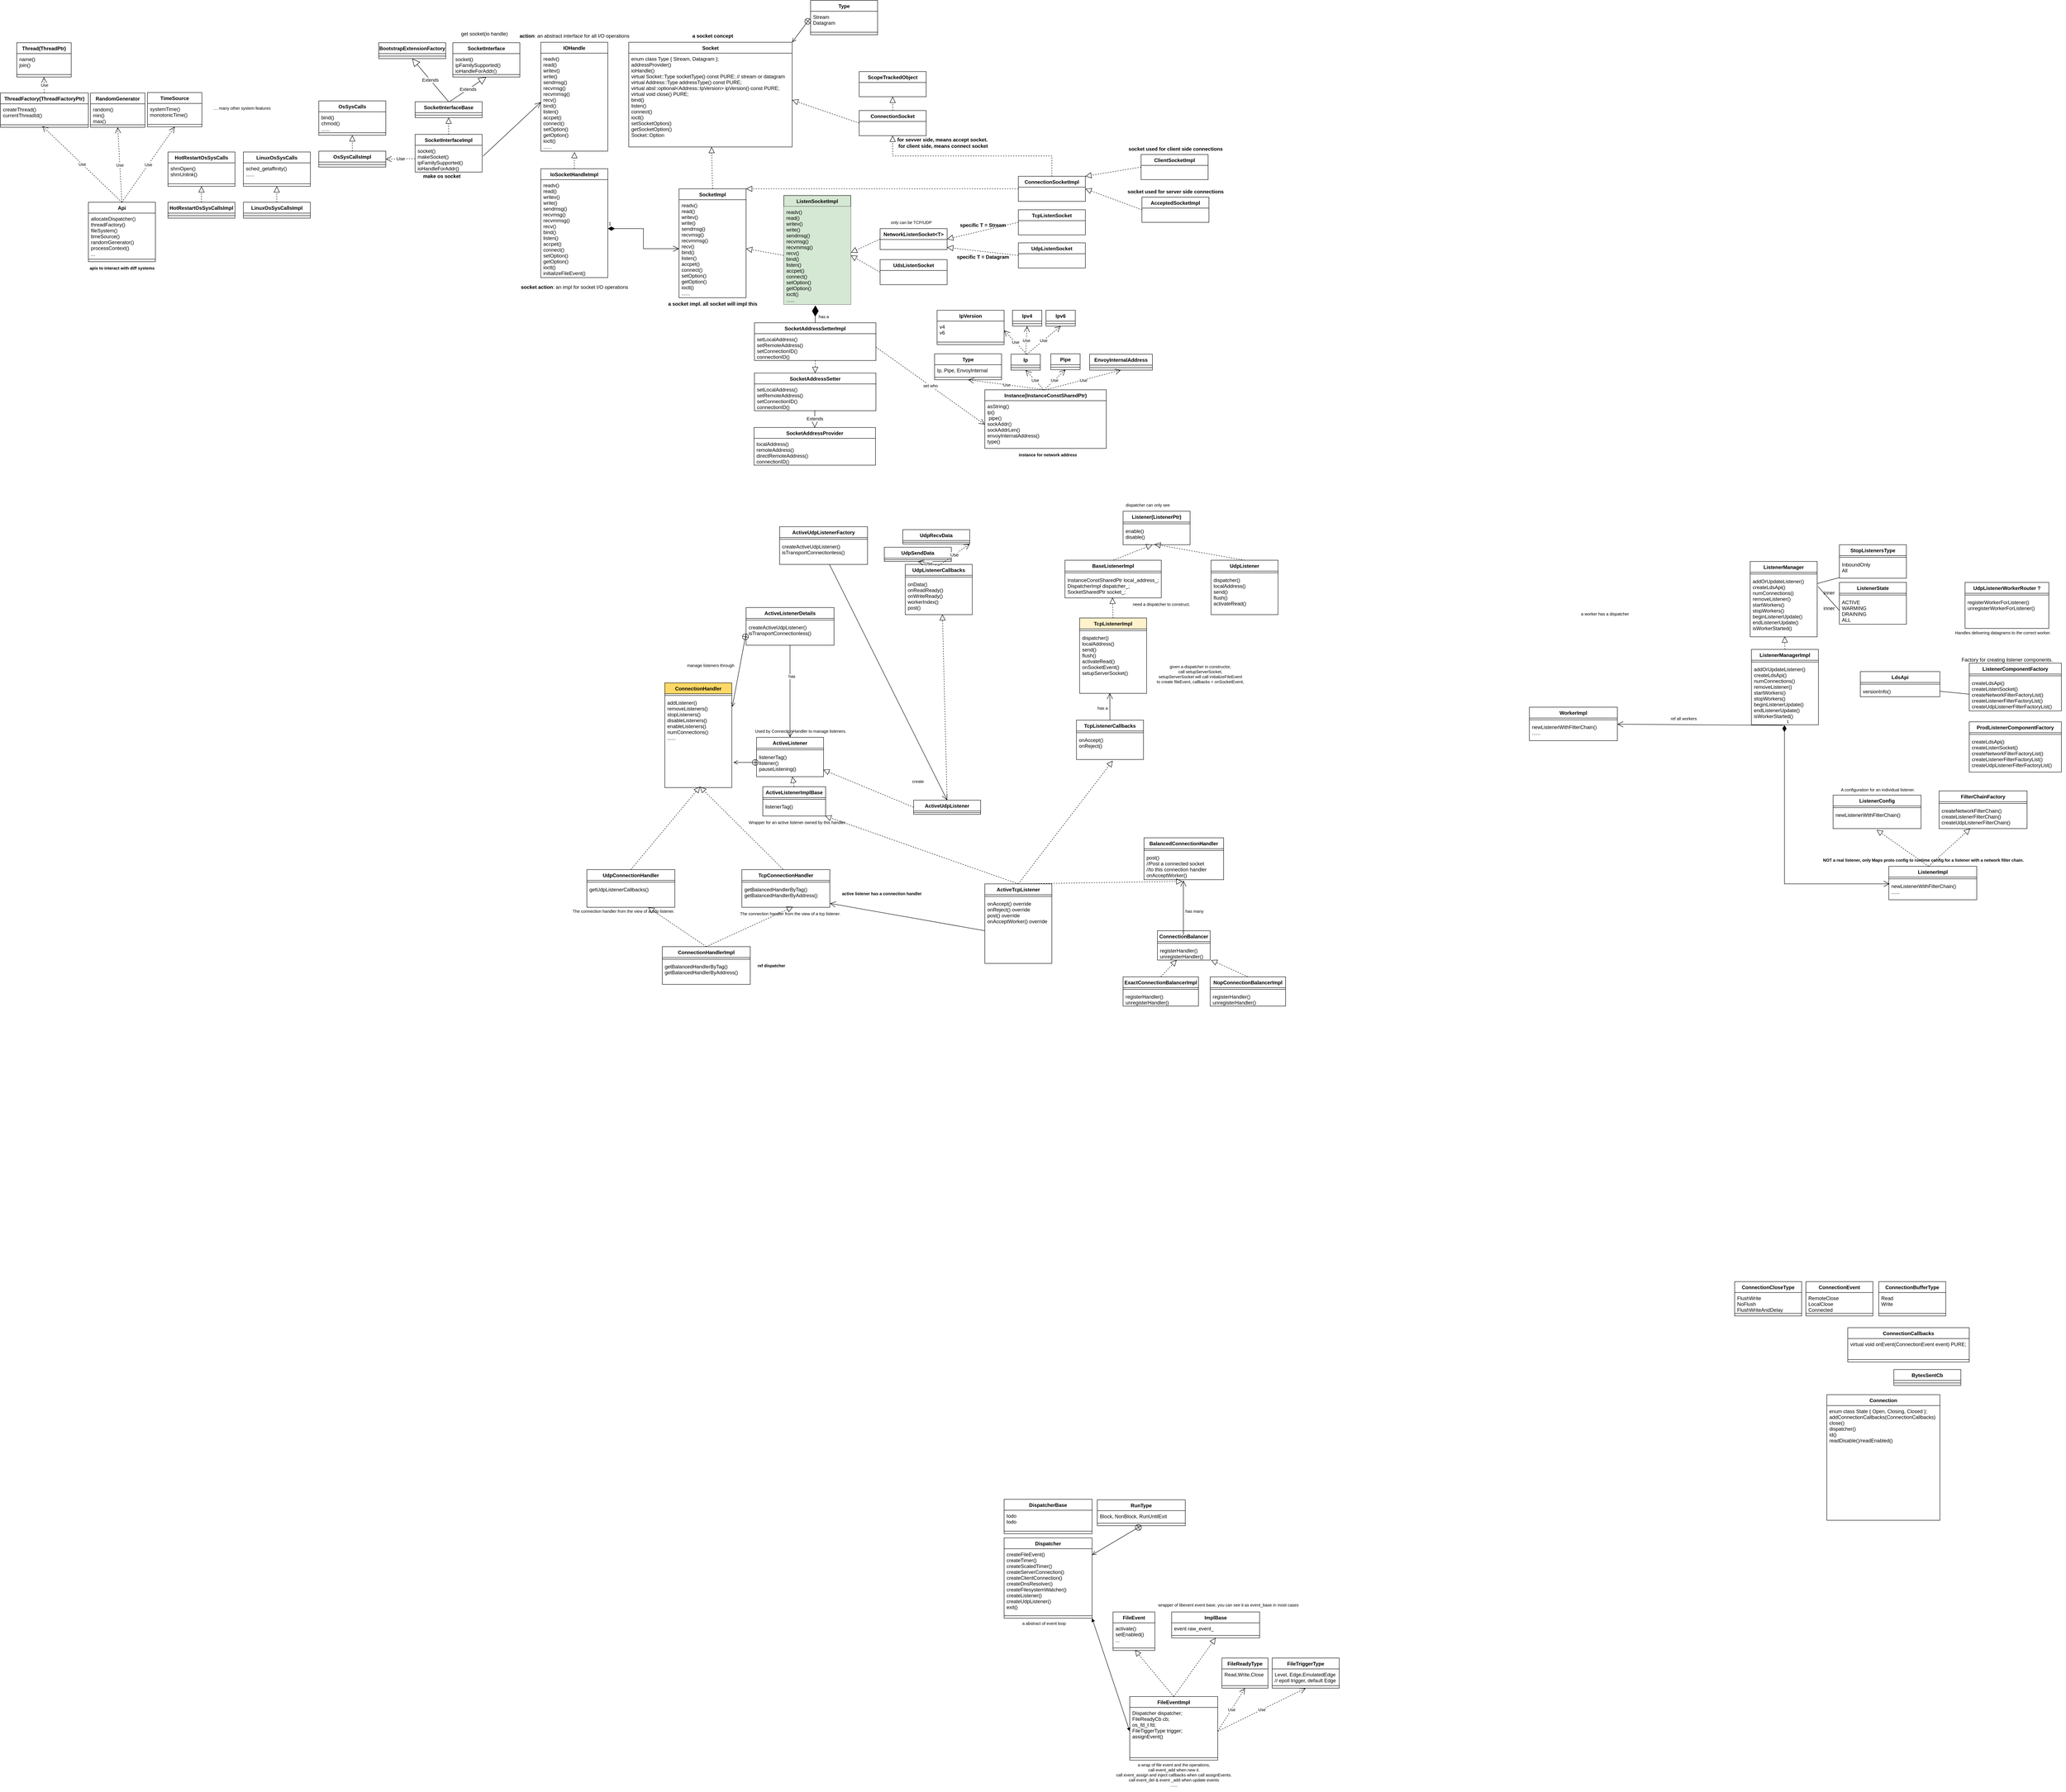 <mxfile version="20.0.3" type="github">
  <diagram id="igFPyPbJTSOQKLyrehNV" name="Page-1">
    <mxGraphModel dx="4855" dy="1033" grid="1" gridSize="10" guides="1" tooltips="1" connect="1" arrows="1" fold="1" page="1" pageScale="1" pageWidth="827" pageHeight="1169" math="0" shadow="0">
      <root>
        <mxCell id="0" />
        <mxCell id="1" parent="0" />
        <mxCell id="emEyEJCBUb9SOfy1nAko-114" value="Ip" style="swimlane;fontStyle=1;align=center;verticalAlign=top;childLayout=stackLayout;horizontal=1;startSize=26;horizontalStack=0;resizeParent=1;resizeParentMax=0;resizeLast=0;collapsible=1;marginBottom=0;" vertex="1" parent="1">
          <mxGeometry x="512.5" y="1335" width="70" height="38" as="geometry" />
        </mxCell>
        <mxCell id="emEyEJCBUb9SOfy1nAko-115" value="" style="line;strokeWidth=1;fillColor=none;align=left;verticalAlign=middle;spacingTop=-1;spacingLeft=3;spacingRight=3;rotatable=0;labelPosition=right;points=[];portConstraint=eastwest;" vertex="1" parent="emEyEJCBUb9SOfy1nAko-114">
          <mxGeometry y="26" width="70" height="12" as="geometry" />
        </mxCell>
        <mxCell id="MYu3rAOzo87Xg6MAHjO_-1" value="ConnectionEvent" style="swimlane;fontStyle=1;align=center;verticalAlign=top;childLayout=stackLayout;horizontal=1;startSize=26;horizontalStack=0;resizeParent=1;resizeParentMax=0;resizeLast=0;collapsible=1;marginBottom=0;" parent="1" vertex="1">
          <mxGeometry x="2410" y="3550" width="160" height="82" as="geometry" />
        </mxCell>
        <mxCell id="MYu3rAOzo87Xg6MAHjO_-2" value="RemoteClose&#xa;LocalClose&#xa;Connected&#xa;" style="text;strokeColor=none;fillColor=none;align=left;verticalAlign=top;spacingLeft=4;spacingRight=4;overflow=hidden;rotatable=0;points=[[0,0.5],[1,0.5]];portConstraint=eastwest;" parent="MYu3rAOzo87Xg6MAHjO_-1" vertex="1">
          <mxGeometry y="26" width="160" height="44" as="geometry" />
        </mxCell>
        <mxCell id="MYu3rAOzo87Xg6MAHjO_-3" value="" style="line;strokeWidth=1;fillColor=none;align=left;verticalAlign=middle;spacingTop=-1;spacingLeft=3;spacingRight=3;rotatable=0;labelPosition=right;points=[];portConstraint=eastwest;" parent="MYu3rAOzo87Xg6MAHjO_-1" vertex="1">
          <mxGeometry y="70" width="160" height="12" as="geometry" />
        </mxCell>
        <mxCell id="MYu3rAOzo87Xg6MAHjO_-6" value="ConnectionBufferType" style="swimlane;fontStyle=1;align=center;verticalAlign=top;childLayout=stackLayout;horizontal=1;startSize=26;horizontalStack=0;resizeParent=1;resizeParentMax=0;resizeLast=0;collapsible=1;marginBottom=0;" parent="1" vertex="1">
          <mxGeometry x="2584" y="3550" width="160" height="82" as="geometry" />
        </mxCell>
        <mxCell id="MYu3rAOzo87Xg6MAHjO_-7" value="Read&#xa;Write" style="text;strokeColor=none;fillColor=none;align=left;verticalAlign=top;spacingLeft=4;spacingRight=4;overflow=hidden;rotatable=0;points=[[0,0.5],[1,0.5]];portConstraint=eastwest;" parent="MYu3rAOzo87Xg6MAHjO_-6" vertex="1">
          <mxGeometry y="26" width="160" height="44" as="geometry" />
        </mxCell>
        <mxCell id="MYu3rAOzo87Xg6MAHjO_-8" value="" style="line;strokeWidth=1;fillColor=none;align=left;verticalAlign=middle;spacingTop=-1;spacingLeft=3;spacingRight=3;rotatable=0;labelPosition=right;points=[];portConstraint=eastwest;" parent="MYu3rAOzo87Xg6MAHjO_-6" vertex="1">
          <mxGeometry y="70" width="160" height="12" as="geometry" />
        </mxCell>
        <mxCell id="MYu3rAOzo87Xg6MAHjO_-10" value="ConnectionCallbacks" style="swimlane;fontStyle=1;align=center;verticalAlign=top;childLayout=stackLayout;horizontal=1;startSize=26;horizontalStack=0;resizeParent=1;resizeParentMax=0;resizeLast=0;collapsible=1;marginBottom=0;" parent="1" vertex="1">
          <mxGeometry x="2510" y="3660" width="290" height="82" as="geometry" />
        </mxCell>
        <mxCell id="MYu3rAOzo87Xg6MAHjO_-11" value="virtual void onEvent(ConnectionEvent event) PURE;" style="text;strokeColor=none;fillColor=none;align=left;verticalAlign=top;spacingLeft=4;spacingRight=4;overflow=hidden;rotatable=0;points=[[0,0.5],[1,0.5]];portConstraint=eastwest;" parent="MYu3rAOzo87Xg6MAHjO_-10" vertex="1">
          <mxGeometry y="26" width="290" height="44" as="geometry" />
        </mxCell>
        <mxCell id="MYu3rAOzo87Xg6MAHjO_-12" value="" style="line;strokeWidth=1;fillColor=none;align=left;verticalAlign=middle;spacingTop=-1;spacingLeft=3;spacingRight=3;rotatable=0;labelPosition=right;points=[];portConstraint=eastwest;" parent="MYu3rAOzo87Xg6MAHjO_-10" vertex="1">
          <mxGeometry y="70" width="290" height="12" as="geometry" />
        </mxCell>
        <mxCell id="MYu3rAOzo87Xg6MAHjO_-14" value="ConnectionCloseType" style="swimlane;fontStyle=1;align=center;verticalAlign=top;childLayout=stackLayout;horizontal=1;startSize=26;horizontalStack=0;resizeParent=1;resizeParentMax=0;resizeLast=0;collapsible=1;marginBottom=0;" parent="1" vertex="1">
          <mxGeometry x="2240" y="3550" width="160" height="82" as="geometry" />
        </mxCell>
        <mxCell id="MYu3rAOzo87Xg6MAHjO_-15" value="FlushWrite&#xa;NoFlush&#xa;FlushWriteAndDelay&#xa;" style="text;strokeColor=none;fillColor=none;align=left;verticalAlign=top;spacingLeft=4;spacingRight=4;overflow=hidden;rotatable=0;points=[[0,0.5],[1,0.5]];portConstraint=eastwest;" parent="MYu3rAOzo87Xg6MAHjO_-14" vertex="1">
          <mxGeometry y="26" width="160" height="44" as="geometry" />
        </mxCell>
        <mxCell id="MYu3rAOzo87Xg6MAHjO_-16" value="" style="line;strokeWidth=1;fillColor=none;align=left;verticalAlign=middle;spacingTop=-1;spacingLeft=3;spacingRight=3;rotatable=0;labelPosition=right;points=[];portConstraint=eastwest;" parent="MYu3rAOzo87Xg6MAHjO_-14" vertex="1">
          <mxGeometry y="70" width="160" height="12" as="geometry" />
        </mxCell>
        <mxCell id="MYu3rAOzo87Xg6MAHjO_-17" value="Connection" style="swimlane;fontStyle=1;align=center;verticalAlign=top;childLayout=stackLayout;horizontal=1;startSize=26;horizontalStack=0;resizeParent=1;resizeParentMax=0;resizeLast=0;collapsible=1;marginBottom=0;" parent="1" vertex="1">
          <mxGeometry x="2460" y="3820" width="270" height="300" as="geometry" />
        </mxCell>
        <mxCell id="MYu3rAOzo87Xg6MAHjO_-18" value="enum class State { Open, Closing, Closed };&#xa;addConnectionCallbacks(ConnectionCallbacks)&#xa;close()&#xa;dispatcher()&#xa;id()&#xa;readDisable()/readEnabled()&#xa;" style="text;strokeColor=none;fillColor=none;align=left;verticalAlign=top;spacingLeft=4;spacingRight=4;overflow=hidden;rotatable=0;points=[[0,0.5],[1,0.5]];portConstraint=eastwest;" parent="MYu3rAOzo87Xg6MAHjO_-17" vertex="1">
          <mxGeometry y="26" width="270" height="274" as="geometry" />
        </mxCell>
        <mxCell id="MYu3rAOzo87Xg6MAHjO_-20" value="BytesSentCb" style="swimlane;fontStyle=1;align=center;verticalAlign=top;childLayout=stackLayout;horizontal=1;startSize=26;horizontalStack=0;resizeParent=1;resizeParentMax=0;resizeLast=0;collapsible=1;marginBottom=0;" parent="1" vertex="1">
          <mxGeometry x="2620" y="3760" width="160" height="38" as="geometry" />
        </mxCell>
        <mxCell id="MYu3rAOzo87Xg6MAHjO_-22" value="" style="line;strokeWidth=1;fillColor=none;align=left;verticalAlign=middle;spacingTop=-1;spacingLeft=3;spacingRight=3;rotatable=0;labelPosition=right;points=[];portConstraint=eastwest;" parent="MYu3rAOzo87Xg6MAHjO_-20" vertex="1">
          <mxGeometry y="26" width="160" height="12" as="geometry" />
        </mxCell>
        <mxCell id="MYu3rAOzo87Xg6MAHjO_-24" value="SocketAddressProvider" style="swimlane;fontStyle=1;align=center;verticalAlign=top;childLayout=stackLayout;horizontal=1;startSize=26;horizontalStack=0;resizeParent=1;resizeParentMax=0;resizeLast=0;collapsible=1;marginBottom=0;" parent="1" vertex="1">
          <mxGeometry x="-101" y="1510" width="290" height="90" as="geometry" />
        </mxCell>
        <mxCell id="MYu3rAOzo87Xg6MAHjO_-25" value="localAddress()&#xa;remoteAddress()&#xa;directRemoteAddress()&#xa;connectionID()" style="text;strokeColor=none;fillColor=none;align=left;verticalAlign=top;spacingLeft=4;spacingRight=4;overflow=hidden;rotatable=0;points=[[0,0.5],[1,0.5]];portConstraint=eastwest;" parent="MYu3rAOzo87Xg6MAHjO_-24" vertex="1">
          <mxGeometry y="26" width="290" height="64" as="geometry" />
        </mxCell>
        <mxCell id="MYu3rAOzo87Xg6MAHjO_-27" value="SocketAddressSetter" style="swimlane;fontStyle=1;align=center;verticalAlign=top;childLayout=stackLayout;horizontal=1;startSize=26;horizontalStack=0;resizeParent=1;resizeParentMax=0;resizeLast=0;collapsible=1;marginBottom=0;" parent="1" vertex="1">
          <mxGeometry x="-100" y="1380" width="290" height="90" as="geometry" />
        </mxCell>
        <mxCell id="MYu3rAOzo87Xg6MAHjO_-28" value="setLocalAddress()&#xa;setRemoteAddress()&#xa;setConnectionID()&#xa;connectionID()" style="text;strokeColor=none;fillColor=none;align=left;verticalAlign=top;spacingLeft=4;spacingRight=4;overflow=hidden;rotatable=0;points=[[0,0.5],[1,0.5]];portConstraint=eastwest;" parent="MYu3rAOzo87Xg6MAHjO_-27" vertex="1">
          <mxGeometry y="26" width="290" height="64" as="geometry" />
        </mxCell>
        <mxCell id="MYu3rAOzo87Xg6MAHjO_-30" value="Extends" style="endArrow=block;endSize=16;endFill=0;html=1;rounded=0;exitX=0.497;exitY=0.984;exitDx=0;exitDy=0;exitPerimeter=0;entryX=0.5;entryY=0;entryDx=0;entryDy=0;" parent="1" source="MYu3rAOzo87Xg6MAHjO_-28" target="MYu3rAOzo87Xg6MAHjO_-24" edge="1">
          <mxGeometry width="160" relative="1" as="geometry">
            <mxPoint x="110.97" y="1522.448" as="sourcePoint" />
            <mxPoint x="109" y="1562" as="targetPoint" />
          </mxGeometry>
        </mxCell>
        <mxCell id="MYu3rAOzo87Xg6MAHjO_-31" value="Socket" style="swimlane;fontStyle=1;align=center;verticalAlign=top;childLayout=stackLayout;horizontal=1;startSize=26;horizontalStack=0;resizeParent=1;resizeParentMax=0;resizeLast=0;collapsible=1;marginBottom=0;" parent="1" vertex="1">
          <mxGeometry x="-400" y="590" width="390" height="250" as="geometry" />
        </mxCell>
        <mxCell id="MYu3rAOzo87Xg6MAHjO_-32" value="enum class Type { Stream, Datagram };&#xa;addressProvider()&#xa;ioHandle()&#xa;virtual Socket::Type socketType() const PURE; // stream or datagram&#xa;virtual Address::Type addressType() const PURE;&#xa;virtual absl::optional&lt;Address::IpVersion&gt; ipVersion() const PURE;&#xa;virtual void close() PURE;&#xa;bind()&#xa;listen()&#xa;connect()&#xa;ioctl()&#xa;setSocketOption()&#xa;getSocketOption()&#xa;Socket::Option" style="text;strokeColor=none;fillColor=none;align=left;verticalAlign=top;spacingLeft=4;spacingRight=4;overflow=hidden;rotatable=0;points=[[0,0.5],[1,0.5]];portConstraint=eastwest;" parent="MYu3rAOzo87Xg6MAHjO_-31" vertex="1">
          <mxGeometry y="26" width="390" height="224" as="geometry" />
        </mxCell>
        <mxCell id="MYu3rAOzo87Xg6MAHjO_-34" value="IpVersion" style="swimlane;fontStyle=1;align=center;verticalAlign=top;childLayout=stackLayout;horizontal=1;startSize=26;horizontalStack=0;resizeParent=1;resizeParentMax=0;resizeLast=0;collapsible=1;marginBottom=0;" parent="1" vertex="1">
          <mxGeometry x="336" y="1230" width="160" height="82" as="geometry" />
        </mxCell>
        <mxCell id="MYu3rAOzo87Xg6MAHjO_-35" value="v4&#xa;v6" style="text;strokeColor=none;fillColor=none;align=left;verticalAlign=top;spacingLeft=4;spacingRight=4;overflow=hidden;rotatable=0;points=[[0,0.5],[1,0.5]];portConstraint=eastwest;" parent="MYu3rAOzo87Xg6MAHjO_-34" vertex="1">
          <mxGeometry y="26" width="160" height="44" as="geometry" />
        </mxCell>
        <mxCell id="MYu3rAOzo87Xg6MAHjO_-36" value="" style="line;strokeWidth=1;fillColor=none;align=left;verticalAlign=middle;spacingTop=-1;spacingLeft=3;spacingRight=3;rotatable=0;labelPosition=right;points=[];portConstraint=eastwest;" parent="MYu3rAOzo87Xg6MAHjO_-34" vertex="1">
          <mxGeometry y="70" width="160" height="12" as="geometry" />
        </mxCell>
        <mxCell id="MYu3rAOzo87Xg6MAHjO_-37" value="Ipv4" style="swimlane;fontStyle=1;align=center;verticalAlign=top;childLayout=stackLayout;horizontal=1;startSize=26;horizontalStack=0;resizeParent=1;resizeParentMax=0;resizeLast=0;collapsible=1;marginBottom=0;" parent="1" vertex="1">
          <mxGeometry x="516" y="1230" width="70" height="38" as="geometry" />
        </mxCell>
        <mxCell id="MYu3rAOzo87Xg6MAHjO_-39" value="" style="line;strokeWidth=1;fillColor=none;align=left;verticalAlign=middle;spacingTop=-1;spacingLeft=3;spacingRight=3;rotatable=0;labelPosition=right;points=[];portConstraint=eastwest;" parent="MYu3rAOzo87Xg6MAHjO_-37" vertex="1">
          <mxGeometry y="26" width="70" height="12" as="geometry" />
        </mxCell>
        <mxCell id="MYu3rAOzo87Xg6MAHjO_-40" value="Ipv6" style="swimlane;fontStyle=1;align=center;verticalAlign=top;childLayout=stackLayout;horizontal=1;startSize=26;horizontalStack=0;resizeParent=1;resizeParentMax=0;resizeLast=0;collapsible=1;marginBottom=0;" parent="1" vertex="1">
          <mxGeometry x="596" y="1230" width="70" height="38" as="geometry" />
        </mxCell>
        <mxCell id="MYu3rAOzo87Xg6MAHjO_-42" value="" style="line;strokeWidth=1;fillColor=none;align=left;verticalAlign=middle;spacingTop=-1;spacingLeft=3;spacingRight=3;rotatable=0;labelPosition=right;points=[];portConstraint=eastwest;" parent="MYu3rAOzo87Xg6MAHjO_-40" vertex="1">
          <mxGeometry y="26" width="70" height="12" as="geometry" />
        </mxCell>
        <mxCell id="MYu3rAOzo87Xg6MAHjO_-43" value="Pipe" style="swimlane;fontStyle=1;align=center;verticalAlign=top;childLayout=stackLayout;horizontal=1;startSize=26;horizontalStack=0;resizeParent=1;resizeParentMax=0;resizeLast=0;collapsible=1;marginBottom=0;" parent="1" vertex="1">
          <mxGeometry x="607.5" y="1334" width="70" height="38" as="geometry" />
        </mxCell>
        <mxCell id="MYu3rAOzo87Xg6MAHjO_-45" value="" style="line;strokeWidth=1;fillColor=none;align=left;verticalAlign=middle;spacingTop=-1;spacingLeft=3;spacingRight=3;rotatable=0;labelPosition=right;points=[];portConstraint=eastwest;" parent="MYu3rAOzo87Xg6MAHjO_-43" vertex="1">
          <mxGeometry y="26" width="70" height="12" as="geometry" />
        </mxCell>
        <mxCell id="MYu3rAOzo87Xg6MAHjO_-48" value="IOHandle" style="swimlane;fontStyle=1;align=center;verticalAlign=top;childLayout=stackLayout;horizontal=1;startSize=26;horizontalStack=0;resizeParent=1;resizeParentMax=0;resizeLast=0;collapsible=1;marginBottom=0;" parent="1" vertex="1">
          <mxGeometry x="-610" y="590" width="160" height="260" as="geometry" />
        </mxCell>
        <mxCell id="MYu3rAOzo87Xg6MAHjO_-49" value="readv()&#xa;read()&#xa;writev()&#xa;write()&#xa;sendmsg()&#xa;recvmsg()&#xa;recvmmsg()&#xa;recv()&#xa;bind()&#xa;listen()&#xa;accpet()&#xa;connect()&#xa;setOption()&#xa;getOption()&#xa;ioctl()&#xa;......" style="text;strokeColor=none;fillColor=none;align=left;verticalAlign=top;spacingLeft=4;spacingRight=4;overflow=hidden;rotatable=0;points=[[0,0.5],[1,0.5]];portConstraint=eastwest;" parent="MYu3rAOzo87Xg6MAHjO_-48" vertex="1">
          <mxGeometry y="26" width="160" height="234" as="geometry" />
        </mxCell>
        <mxCell id="MYu3rAOzo87Xg6MAHjO_-52" value="IoSocketHandleImpl" style="swimlane;fontStyle=1;align=center;verticalAlign=top;childLayout=stackLayout;horizontal=1;startSize=26;horizontalStack=0;resizeParent=1;resizeParentMax=0;resizeLast=0;collapsible=1;marginBottom=0;" parent="1" vertex="1">
          <mxGeometry x="-610" y="892" width="160" height="260" as="geometry" />
        </mxCell>
        <mxCell id="MYu3rAOzo87Xg6MAHjO_-53" value="readv()&#xa;read()&#xa;writev()&#xa;write()&#xa;sendmsg()&#xa;recvmsg()&#xa;recvmmsg()&#xa;recv()&#xa;bind()&#xa;listen()&#xa;accpet()&#xa;connect()&#xa;setOption()&#xa;getOption()&#xa;ioctl()&#xa;initializeFileEvent()&#xa;&#xa;......" style="text;strokeColor=none;fillColor=none;align=left;verticalAlign=top;spacingLeft=4;spacingRight=4;overflow=hidden;rotatable=0;points=[[0,0.5],[1,0.5]];portConstraint=eastwest;" parent="MYu3rAOzo87Xg6MAHjO_-52" vertex="1">
          <mxGeometry y="26" width="160" height="234" as="geometry" />
        </mxCell>
        <mxCell id="MYu3rAOzo87Xg6MAHjO_-54" value="SocketImpl" style="swimlane;fontStyle=1;align=center;verticalAlign=top;childLayout=stackLayout;horizontal=1;startSize=26;horizontalStack=0;resizeParent=1;resizeParentMax=0;resizeLast=0;collapsible=1;marginBottom=0;" parent="1" vertex="1">
          <mxGeometry x="-280" y="940" width="160" height="260" as="geometry" />
        </mxCell>
        <mxCell id="MYu3rAOzo87Xg6MAHjO_-55" value="readv()&#xa;read()&#xa;writev()&#xa;write()&#xa;sendmsg()&#xa;recvmsg()&#xa;recvmmsg()&#xa;recv()&#xa;bind()&#xa;listen()&#xa;accpet()&#xa;connect()&#xa;setOption()&#xa;getOption()&#xa;ioctl()&#xa;......" style="text;strokeColor=none;fillColor=none;align=left;verticalAlign=top;spacingLeft=4;spacingRight=4;overflow=hidden;rotatable=0;points=[[0,0.5],[1,0.5]];portConstraint=eastwest;" parent="MYu3rAOzo87Xg6MAHjO_-54" vertex="1">
          <mxGeometry y="26" width="160" height="234" as="geometry" />
        </mxCell>
        <mxCell id="MYu3rAOzo87Xg6MAHjO_-56" value="SocketAddressSetterImpl" style="swimlane;fontStyle=1;align=center;verticalAlign=top;childLayout=stackLayout;horizontal=1;startSize=26;horizontalStack=0;resizeParent=1;resizeParentMax=0;resizeLast=0;collapsible=1;marginBottom=0;" parent="1" vertex="1">
          <mxGeometry x="-100" y="1260" width="290" height="90" as="geometry" />
        </mxCell>
        <mxCell id="MYu3rAOzo87Xg6MAHjO_-57" value="setLocalAddress()&#xa;setRemoteAddress()&#xa;setConnectionID()&#xa;connectionID()" style="text;strokeColor=none;fillColor=none;align=left;verticalAlign=top;spacingLeft=4;spacingRight=4;overflow=hidden;rotatable=0;points=[[0,0.5],[1,0.5]];portConstraint=eastwest;" parent="MYu3rAOzo87Xg6MAHjO_-56" vertex="1">
          <mxGeometry y="26" width="290" height="64" as="geometry" />
        </mxCell>
        <mxCell id="MYu3rAOzo87Xg6MAHjO_-61" value="" style="endArrow=block;dashed=1;endFill=0;endSize=12;html=1;rounded=0;exitX=0.5;exitY=0;exitDx=0;exitDy=0;" parent="1" source="MYu3rAOzo87Xg6MAHjO_-54" target="MYu3rAOzo87Xg6MAHjO_-32" edge="1">
          <mxGeometry width="160" relative="1" as="geometry">
            <mxPoint x="-180" y="930" as="sourcePoint" />
            <mxPoint x="-20" y="930" as="targetPoint" />
          </mxGeometry>
        </mxCell>
        <mxCell id="MYu3rAOzo87Xg6MAHjO_-62" value="" style="endArrow=block;dashed=1;endFill=0;endSize=12;html=1;rounded=0;exitX=0.5;exitY=0;exitDx=0;exitDy=0;entryX=0.502;entryY=1.009;entryDx=0;entryDy=0;entryPerimeter=0;" parent="1" source="MYu3rAOzo87Xg6MAHjO_-52" target="MYu3rAOzo87Xg6MAHjO_-49" edge="1">
          <mxGeometry width="160" relative="1" as="geometry">
            <mxPoint x="-180" y="930" as="sourcePoint" />
            <mxPoint x="-20" y="930" as="targetPoint" />
          </mxGeometry>
        </mxCell>
        <mxCell id="MYu3rAOzo87Xg6MAHjO_-63" value="SocketInterface" style="swimlane;fontStyle=1;align=center;verticalAlign=top;childLayout=stackLayout;horizontal=1;startSize=26;horizontalStack=0;resizeParent=1;resizeParentMax=0;resizeLast=0;collapsible=1;marginBottom=0;" parent="1" vertex="1">
          <mxGeometry x="-820" y="591" width="160" height="82" as="geometry" />
        </mxCell>
        <mxCell id="MYu3rAOzo87Xg6MAHjO_-64" value="socket()&#xa;ipFamilySupported()&#xa;ioHandleForAddr()" style="text;strokeColor=none;fillColor=none;align=left;verticalAlign=top;spacingLeft=4;spacingRight=4;overflow=hidden;rotatable=0;points=[[0,0.5],[1,0.5]];portConstraint=eastwest;" parent="MYu3rAOzo87Xg6MAHjO_-63" vertex="1">
          <mxGeometry y="26" width="160" height="44" as="geometry" />
        </mxCell>
        <mxCell id="MYu3rAOzo87Xg6MAHjO_-65" value="" style="line;strokeWidth=1;fillColor=none;align=left;verticalAlign=middle;spacingTop=-1;spacingLeft=3;spacingRight=3;rotatable=0;labelPosition=right;points=[];portConstraint=eastwest;" parent="MYu3rAOzo87Xg6MAHjO_-63" vertex="1">
          <mxGeometry y="70" width="160" height="12" as="geometry" />
        </mxCell>
        <mxCell id="MYu3rAOzo87Xg6MAHjO_-66" value="&lt;b&gt;action&lt;/b&gt;: an abstract interface for all I/O operations" style="text;html=1;align=center;verticalAlign=middle;resizable=0;points=[];autosize=1;strokeColor=none;fillColor=none;" parent="1" vertex="1">
          <mxGeometry x="-675" y="560" width="290" height="30" as="geometry" />
        </mxCell>
        <mxCell id="MYu3rAOzo87Xg6MAHjO_-67" value="SocketInterfaceBase" style="swimlane;fontStyle=1;align=center;verticalAlign=top;childLayout=stackLayout;horizontal=1;startSize=26;horizontalStack=0;resizeParent=1;resizeParentMax=0;resizeLast=0;collapsible=1;marginBottom=0;" parent="1" vertex="1">
          <mxGeometry x="-910" y="732" width="160" height="38" as="geometry" />
        </mxCell>
        <mxCell id="MYu3rAOzo87Xg6MAHjO_-69" value="" style="line;strokeWidth=1;fillColor=none;align=left;verticalAlign=middle;spacingTop=-1;spacingLeft=3;spacingRight=3;rotatable=0;labelPosition=right;points=[];portConstraint=eastwest;" parent="MYu3rAOzo87Xg6MAHjO_-67" vertex="1">
          <mxGeometry y="26" width="160" height="12" as="geometry" />
        </mxCell>
        <mxCell id="MYu3rAOzo87Xg6MAHjO_-70" value="SocketInterfaceImpl" style="swimlane;fontStyle=1;align=center;verticalAlign=top;childLayout=stackLayout;horizontal=1;startSize=26;horizontalStack=0;resizeParent=1;resizeParentMax=0;resizeLast=0;collapsible=1;marginBottom=0;" parent="1" vertex="1">
          <mxGeometry x="-910" y="810" width="160" height="90" as="geometry" />
        </mxCell>
        <mxCell id="MYu3rAOzo87Xg6MAHjO_-71" value="socket()&#xa;makeSocket()&#xa;ipFamilySupported()&#xa;ioHandleForAddr()" style="text;strokeColor=none;fillColor=none;align=left;verticalAlign=top;spacingLeft=4;spacingRight=4;overflow=hidden;rotatable=0;points=[[0,0.5],[1,0.5]];portConstraint=eastwest;" parent="MYu3rAOzo87Xg6MAHjO_-70" vertex="1">
          <mxGeometry y="26" width="160" height="64" as="geometry" />
        </mxCell>
        <mxCell id="MYu3rAOzo87Xg6MAHjO_-73" value="BootstrapExtensionFactory" style="swimlane;fontStyle=1;align=center;verticalAlign=top;childLayout=stackLayout;horizontal=1;startSize=26;horizontalStack=0;resizeParent=1;resizeParentMax=0;resizeLast=0;collapsible=1;marginBottom=0;" parent="1" vertex="1">
          <mxGeometry x="-997" y="591" width="160" height="38" as="geometry" />
        </mxCell>
        <mxCell id="MYu3rAOzo87Xg6MAHjO_-74" value="" style="line;strokeWidth=1;fillColor=none;align=left;verticalAlign=middle;spacingTop=-1;spacingLeft=3;spacingRight=3;rotatable=0;labelPosition=right;points=[];portConstraint=eastwest;" parent="MYu3rAOzo87Xg6MAHjO_-73" vertex="1">
          <mxGeometry y="26" width="160" height="12" as="geometry" />
        </mxCell>
        <mxCell id="MYu3rAOzo87Xg6MAHjO_-76" value="Extends" style="endArrow=block;endSize=16;endFill=0;html=1;rounded=0;entryX=0.5;entryY=1;entryDx=0;entryDy=0;exitX=0.5;exitY=0;exitDx=0;exitDy=0;" parent="1" source="MYu3rAOzo87Xg6MAHjO_-67" target="MYu3rAOzo87Xg6MAHjO_-73" edge="1">
          <mxGeometry width="160" relative="1" as="geometry">
            <mxPoint x="-820" y="772" as="sourcePoint" />
            <mxPoint x="-660" y="772" as="targetPoint" />
          </mxGeometry>
        </mxCell>
        <mxCell id="MYu3rAOzo87Xg6MAHjO_-77" value="Extends" style="endArrow=block;endSize=16;endFill=0;html=1;rounded=0;entryX=0.5;entryY=1;entryDx=0;entryDy=0;exitX=0.52;exitY=-0.023;exitDx=0;exitDy=0;exitPerimeter=0;" parent="1" source="MYu3rAOzo87Xg6MAHjO_-67" target="MYu3rAOzo87Xg6MAHjO_-63" edge="1">
          <mxGeometry width="160" relative="1" as="geometry">
            <mxPoint x="-820" y="772" as="sourcePoint" />
            <mxPoint x="-660" y="772" as="targetPoint" />
          </mxGeometry>
        </mxCell>
        <mxCell id="MYu3rAOzo87Xg6MAHjO_-78" value="" style="endArrow=block;dashed=1;endFill=0;endSize=12;html=1;rounded=0;exitX=0.5;exitY=0;exitDx=0;exitDy=0;entryX=0.5;entryY=1;entryDx=0;entryDy=0;" parent="1" source="MYu3rAOzo87Xg6MAHjO_-70" target="MYu3rAOzo87Xg6MAHjO_-67" edge="1">
          <mxGeometry width="160" relative="1" as="geometry">
            <mxPoint x="-820" y="772" as="sourcePoint" />
            <mxPoint x="-660" y="772" as="targetPoint" />
          </mxGeometry>
        </mxCell>
        <mxCell id="MYu3rAOzo87Xg6MAHjO_-80" value="OsSysCallsImpl" style="swimlane;fontStyle=1;align=center;verticalAlign=top;childLayout=stackLayout;horizontal=1;startSize=26;horizontalStack=0;resizeParent=1;resizeParentMax=0;resizeLast=0;collapsible=1;marginBottom=0;" parent="1" vertex="1">
          <mxGeometry x="-1140" y="850" width="160" height="38" as="geometry" />
        </mxCell>
        <mxCell id="MYu3rAOzo87Xg6MAHjO_-82" value="" style="line;strokeWidth=1;fillColor=none;align=left;verticalAlign=middle;spacingTop=-1;spacingLeft=3;spacingRight=3;rotatable=0;labelPosition=right;points=[];portConstraint=eastwest;" parent="MYu3rAOzo87Xg6MAHjO_-80" vertex="1">
          <mxGeometry y="26" width="160" height="12" as="geometry" />
        </mxCell>
        <mxCell id="MYu3rAOzo87Xg6MAHjO_-83" value="Use" style="endArrow=open;endSize=12;dashed=1;html=1;rounded=0;exitX=0;exitY=0.5;exitDx=0;exitDy=0;entryX=1;entryY=0.5;entryDx=0;entryDy=0;" parent="1" source="MYu3rAOzo87Xg6MAHjO_-71" target="MYu3rAOzo87Xg6MAHjO_-80" edge="1">
          <mxGeometry width="160" relative="1" as="geometry">
            <mxPoint x="-810" y="850" as="sourcePoint" />
            <mxPoint x="-980" y="878" as="targetPoint" />
          </mxGeometry>
        </mxCell>
        <mxCell id="MYu3rAOzo87Xg6MAHjO_-84" value="OsSysCalls" style="swimlane;fontStyle=1;align=center;verticalAlign=top;childLayout=stackLayout;horizontal=1;startSize=26;horizontalStack=0;resizeParent=1;resizeParentMax=0;resizeLast=0;collapsible=1;marginBottom=0;" parent="1" vertex="1">
          <mxGeometry x="-1140" y="730" width="160" height="82" as="geometry" />
        </mxCell>
        <mxCell id="MYu3rAOzo87Xg6MAHjO_-85" value="bind()&#xa;chmod()&#xa;......" style="text;strokeColor=none;fillColor=none;align=left;verticalAlign=top;spacingLeft=4;spacingRight=4;overflow=hidden;rotatable=0;points=[[0,0.5],[1,0.5]];portConstraint=eastwest;" parent="MYu3rAOzo87Xg6MAHjO_-84" vertex="1">
          <mxGeometry y="26" width="160" height="44" as="geometry" />
        </mxCell>
        <mxCell id="MYu3rAOzo87Xg6MAHjO_-86" value="" style="line;strokeWidth=1;fillColor=none;align=left;verticalAlign=middle;spacingTop=-1;spacingLeft=3;spacingRight=3;rotatable=0;labelPosition=right;points=[];portConstraint=eastwest;" parent="MYu3rAOzo87Xg6MAHjO_-84" vertex="1">
          <mxGeometry y="70" width="160" height="12" as="geometry" />
        </mxCell>
        <mxCell id="MYu3rAOzo87Xg6MAHjO_-90" value="" style="endArrow=block;dashed=1;endFill=0;endSize=12;html=1;rounded=0;exitX=0.5;exitY=0;exitDx=0;exitDy=0;entryX=0.5;entryY=1;entryDx=0;entryDy=0;" parent="1" source="MYu3rAOzo87Xg6MAHjO_-80" target="MYu3rAOzo87Xg6MAHjO_-84" edge="1">
          <mxGeometry width="160" relative="1" as="geometry">
            <mxPoint x="-810" y="870" as="sourcePoint" />
            <mxPoint x="-650" y="870" as="targetPoint" />
          </mxGeometry>
        </mxCell>
        <mxCell id="MYu3rAOzo87Xg6MAHjO_-91" value="LinuxOsSysCalls" style="swimlane;fontStyle=1;align=center;verticalAlign=top;childLayout=stackLayout;horizontal=1;startSize=26;horizontalStack=0;resizeParent=1;resizeParentMax=0;resizeLast=0;collapsible=1;marginBottom=0;" parent="1" vertex="1">
          <mxGeometry x="-1320" y="852" width="160" height="82" as="geometry" />
        </mxCell>
        <mxCell id="MYu3rAOzo87Xg6MAHjO_-92" value="sched_getaffinity()&#xa;......" style="text;strokeColor=none;fillColor=none;align=left;verticalAlign=top;spacingLeft=4;spacingRight=4;overflow=hidden;rotatable=0;points=[[0,0.5],[1,0.5]];portConstraint=eastwest;" parent="MYu3rAOzo87Xg6MAHjO_-91" vertex="1">
          <mxGeometry y="26" width="160" height="44" as="geometry" />
        </mxCell>
        <mxCell id="MYu3rAOzo87Xg6MAHjO_-93" value="" style="line;strokeWidth=1;fillColor=none;align=left;verticalAlign=middle;spacingTop=-1;spacingLeft=3;spacingRight=3;rotatable=0;labelPosition=right;points=[];portConstraint=eastwest;" parent="MYu3rAOzo87Xg6MAHjO_-91" vertex="1">
          <mxGeometry y="70" width="160" height="12" as="geometry" />
        </mxCell>
        <mxCell id="MYu3rAOzo87Xg6MAHjO_-94" value="HotRestartOsSysCalls" style="swimlane;fontStyle=1;align=center;verticalAlign=top;childLayout=stackLayout;horizontal=1;startSize=26;horizontalStack=0;resizeParent=1;resizeParentMax=0;resizeLast=0;collapsible=1;marginBottom=0;" parent="1" vertex="1">
          <mxGeometry x="-1500" y="852" width="160" height="82" as="geometry" />
        </mxCell>
        <mxCell id="MYu3rAOzo87Xg6MAHjO_-95" value="shmOpen()&#xa;shmUnlink()" style="text;strokeColor=none;fillColor=none;align=left;verticalAlign=top;spacingLeft=4;spacingRight=4;overflow=hidden;rotatable=0;points=[[0,0.5],[1,0.5]];portConstraint=eastwest;" parent="MYu3rAOzo87Xg6MAHjO_-94" vertex="1">
          <mxGeometry y="26" width="160" height="44" as="geometry" />
        </mxCell>
        <mxCell id="MYu3rAOzo87Xg6MAHjO_-96" value="" style="line;strokeWidth=1;fillColor=none;align=left;verticalAlign=middle;spacingTop=-1;spacingLeft=3;spacingRight=3;rotatable=0;labelPosition=right;points=[];portConstraint=eastwest;" parent="MYu3rAOzo87Xg6MAHjO_-94" vertex="1">
          <mxGeometry y="70" width="160" height="12" as="geometry" />
        </mxCell>
        <mxCell id="MYu3rAOzo87Xg6MAHjO_-97" value="LinuxOsSysCallsImpl" style="swimlane;fontStyle=1;align=center;verticalAlign=top;childLayout=stackLayout;horizontal=1;startSize=26;horizontalStack=0;resizeParent=1;resizeParentMax=0;resizeLast=0;collapsible=1;marginBottom=0;" parent="1" vertex="1">
          <mxGeometry x="-1320" y="972" width="160" height="38" as="geometry" />
        </mxCell>
        <mxCell id="MYu3rAOzo87Xg6MAHjO_-99" value="" style="line;strokeWidth=1;fillColor=none;align=left;verticalAlign=middle;spacingTop=-1;spacingLeft=3;spacingRight=3;rotatable=0;labelPosition=right;points=[];portConstraint=eastwest;" parent="MYu3rAOzo87Xg6MAHjO_-97" vertex="1">
          <mxGeometry y="26" width="160" height="12" as="geometry" />
        </mxCell>
        <mxCell id="MYu3rAOzo87Xg6MAHjO_-100" value="" style="endArrow=block;dashed=1;endFill=0;endSize=12;html=1;rounded=0;exitX=0.5;exitY=0;exitDx=0;exitDy=0;entryX=0.5;entryY=1;entryDx=0;entryDy=0;" parent="1" edge="1">
          <mxGeometry width="160" relative="1" as="geometry">
            <mxPoint x="-1240.28" y="972" as="sourcePoint" />
            <mxPoint x="-1240.28" y="934.0" as="targetPoint" />
          </mxGeometry>
        </mxCell>
        <mxCell id="MYu3rAOzo87Xg6MAHjO_-101" value="HotRestartOsSysCallsImpl" style="swimlane;fontStyle=1;align=center;verticalAlign=top;childLayout=stackLayout;horizontal=1;startSize=26;horizontalStack=0;resizeParent=1;resizeParentMax=0;resizeLast=0;collapsible=1;marginBottom=0;" parent="1" vertex="1">
          <mxGeometry x="-1500" y="972" width="160" height="38" as="geometry" />
        </mxCell>
        <mxCell id="MYu3rAOzo87Xg6MAHjO_-102" value="" style="line;strokeWidth=1;fillColor=none;align=left;verticalAlign=middle;spacingTop=-1;spacingLeft=3;spacingRight=3;rotatable=0;labelPosition=right;points=[];portConstraint=eastwest;" parent="MYu3rAOzo87Xg6MAHjO_-101" vertex="1">
          <mxGeometry y="26" width="160" height="12" as="geometry" />
        </mxCell>
        <mxCell id="MYu3rAOzo87Xg6MAHjO_-103" value="" style="endArrow=block;dashed=1;endFill=0;endSize=12;html=1;rounded=0;exitX=0.5;exitY=0;exitDx=0;exitDy=0;entryX=0.5;entryY=1;entryDx=0;entryDy=0;" parent="1" edge="1">
          <mxGeometry width="160" relative="1" as="geometry">
            <mxPoint x="-1420" y="972" as="sourcePoint" />
            <mxPoint x="-1420" y="934.0" as="targetPoint" />
          </mxGeometry>
        </mxCell>
        <mxCell id="MYu3rAOzo87Xg6MAHjO_-105" value="get socket(io handle)" style="text;html=1;align=center;verticalAlign=middle;resizable=0;points=[];autosize=1;strokeColor=none;fillColor=none;" parent="1" vertex="1">
          <mxGeometry x="-810" y="560" width="130" height="20" as="geometry" />
        </mxCell>
        <mxCell id="MYu3rAOzo87Xg6MAHjO_-107" value="1" style="endArrow=open;html=1;endSize=12;startArrow=diamondThin;startSize=14;startFill=1;edgeStyle=orthogonalEdgeStyle;align=left;verticalAlign=bottom;rounded=0;exitX=1;exitY=0.5;exitDx=0;exitDy=0;entryX=0;entryY=0.5;entryDx=0;entryDy=0;" parent="1" source="MYu3rAOzo87Xg6MAHjO_-53" target="MYu3rAOzo87Xg6MAHjO_-55" edge="1">
          <mxGeometry x="-1" y="3" relative="1" as="geometry">
            <mxPoint x="-510" y="950" as="sourcePoint" />
            <mxPoint x="-350" y="950" as="targetPoint" />
          </mxGeometry>
        </mxCell>
        <mxCell id="MYu3rAOzo87Xg6MAHjO_-108" value="&lt;b&gt;make os socket&amp;nbsp;&lt;/b&gt;" style="text;html=1;align=center;verticalAlign=middle;resizable=0;points=[];autosize=1;strokeColor=none;fillColor=none;" parent="1" vertex="1">
          <mxGeometry x="-905" y="895" width="120" height="30" as="geometry" />
        </mxCell>
        <mxCell id="MYu3rAOzo87Xg6MAHjO_-109" value="" style="endArrow=open;endFill=1;endSize=12;html=1;rounded=0;entryX=0;entryY=0.5;entryDx=0;entryDy=0;exitX=1.013;exitY=0.406;exitDx=0;exitDy=0;exitPerimeter=0;" parent="1" source="MYu3rAOzo87Xg6MAHjO_-71" target="MYu3rAOzo87Xg6MAHjO_-49" edge="1">
          <mxGeometry width="160" relative="1" as="geometry">
            <mxPoint x="-795" y="1010" as="sourcePoint" />
            <mxPoint x="-635" y="1010" as="targetPoint" />
          </mxGeometry>
        </mxCell>
        <mxCell id="MYu3rAOzo87Xg6MAHjO_-110" value="ListenSocketImpl" style="swimlane;fontStyle=1;align=center;verticalAlign=top;childLayout=stackLayout;horizontal=1;startSize=26;horizontalStack=0;resizeParent=1;resizeParentMax=0;resizeLast=0;collapsible=1;marginBottom=0;fillColor=#D5E8D4;" parent="1" vertex="1">
          <mxGeometry x="-30" y="956" width="160" height="260" as="geometry" />
        </mxCell>
        <mxCell id="MYu3rAOzo87Xg6MAHjO_-111" value="readv()&#xa;read()&#xa;writev()&#xa;write()&#xa;sendmsg()&#xa;recvmsg()&#xa;recvmmsg()&#xa;recv()&#xa;bind()&#xa;listen()&#xa;accpet()&#xa;connect()&#xa;setOption()&#xa;getOption()&#xa;ioctl()&#xa;......" style="text;strokeColor=none;fillColor=#D5E8D4;align=left;verticalAlign=top;spacingLeft=4;spacingRight=4;overflow=hidden;rotatable=0;points=[[0,0.5],[1,0.5]];portConstraint=eastwest;" parent="MYu3rAOzo87Xg6MAHjO_-110" vertex="1">
          <mxGeometry y="26" width="160" height="234" as="geometry" />
        </mxCell>
        <mxCell id="MYu3rAOzo87Xg6MAHjO_-112" value="" style="endArrow=block;dashed=1;endFill=0;endSize=12;html=1;rounded=0;entryX=1;entryY=0.5;entryDx=0;entryDy=0;exitX=0;exitY=0.5;exitDx=0;exitDy=0;" parent="1" source="MYu3rAOzo87Xg6MAHjO_-111" target="MYu3rAOzo87Xg6MAHjO_-55" edge="1">
          <mxGeometry width="160" relative="1" as="geometry">
            <mxPoint x="-310" y="1240" as="sourcePoint" />
            <mxPoint x="-150" y="1240" as="targetPoint" />
          </mxGeometry>
        </mxCell>
        <mxCell id="emEyEJCBUb9SOfy1nAko-1" value="&lt;b&gt;a socket concept&lt;/b&gt;" style="text;html=1;align=center;verticalAlign=middle;resizable=0;points=[];autosize=1;strokeColor=none;fillColor=none;" vertex="1" parent="1">
          <mxGeometry x="-260" y="560" width="120" height="30" as="geometry" />
        </mxCell>
        <mxCell id="emEyEJCBUb9SOfy1nAko-2" value="&lt;b&gt;socket action&lt;/b&gt;: an impl for socket I/O operations" style="text;html=1;align=center;verticalAlign=middle;resizable=0;points=[];autosize=1;strokeColor=none;fillColor=none;" vertex="1" parent="1">
          <mxGeometry x="-670" y="1160" width="280" height="30" as="geometry" />
        </mxCell>
        <mxCell id="emEyEJCBUb9SOfy1nAko-3" value="&lt;b&gt;a socket impl. all socket will impl this&lt;/b&gt;" style="text;html=1;align=center;verticalAlign=middle;resizable=0;points=[];autosize=1;strokeColor=none;fillColor=none;" vertex="1" parent="1">
          <mxGeometry x="-320" y="1200" width="240" height="30" as="geometry" />
        </mxCell>
        <mxCell id="emEyEJCBUb9SOfy1nAko-4" value="TcpListenSocket" style="swimlane;fontStyle=1;align=center;verticalAlign=top;childLayout=stackLayout;horizontal=1;startSize=26;horizontalStack=0;resizeParent=1;resizeParentMax=0;resizeLast=0;collapsible=1;marginBottom=0;" vertex="1" parent="1">
          <mxGeometry x="530" y="990" width="160" height="60" as="geometry" />
        </mxCell>
        <mxCell id="emEyEJCBUb9SOfy1nAko-6" value="UdpListenSocket" style="swimlane;fontStyle=1;align=center;verticalAlign=top;childLayout=stackLayout;horizontal=1;startSize=26;horizontalStack=0;resizeParent=1;resizeParentMax=0;resizeLast=0;collapsible=1;marginBottom=0;" vertex="1" parent="1">
          <mxGeometry x="530" y="1069" width="160" height="60" as="geometry" />
        </mxCell>
        <mxCell id="emEyEJCBUb9SOfy1nAko-7" value="ConnectionSocket" style="swimlane;fontStyle=1;align=center;verticalAlign=top;childLayout=stackLayout;horizontal=1;startSize=26;horizontalStack=0;resizeParent=1;resizeParentMax=0;resizeLast=0;collapsible=1;marginBottom=0;" vertex="1" parent="1">
          <mxGeometry x="150" y="753" width="160" height="60" as="geometry" />
        </mxCell>
        <mxCell id="emEyEJCBUb9SOfy1nAko-9" value="ScopeTrackedObject" style="swimlane;fontStyle=1;align=center;verticalAlign=top;childLayout=stackLayout;horizontal=1;startSize=26;horizontalStack=0;resizeParent=1;resizeParentMax=0;resizeLast=0;collapsible=1;marginBottom=0;" vertex="1" parent="1">
          <mxGeometry x="150" y="660" width="160" height="60" as="geometry" />
        </mxCell>
        <mxCell id="emEyEJCBUb9SOfy1nAko-11" value="&lt;b&gt;for sevver side, means accept socket.&amp;nbsp;&lt;br&gt;for client side, means connect socket&lt;br&gt;&lt;/b&gt;" style="text;html=1;align=center;verticalAlign=middle;resizable=0;points=[];autosize=1;strokeColor=none;fillColor=none;" vertex="1" parent="1">
          <mxGeometry x="230" y="810" width="240" height="40" as="geometry" />
        </mxCell>
        <mxCell id="emEyEJCBUb9SOfy1nAko-26" value="TcpListenerCallbacks" style="swimlane;fontStyle=1;align=center;verticalAlign=top;childLayout=stackLayout;horizontal=1;startSize=26;horizontalStack=0;resizeParent=1;resizeParentMax=0;resizeLast=0;collapsible=1;marginBottom=0;" vertex="1" parent="1">
          <mxGeometry x="668.75" y="2209" width="160" height="94" as="geometry" />
        </mxCell>
        <mxCell id="emEyEJCBUb9SOfy1nAko-28" value="" style="line;strokeWidth=1;fillColor=none;align=left;verticalAlign=middle;spacingTop=-1;spacingLeft=3;spacingRight=3;rotatable=0;labelPosition=right;points=[];portConstraint=eastwest;" vertex="1" parent="emEyEJCBUb9SOfy1nAko-26">
          <mxGeometry y="26" width="160" height="8" as="geometry" />
        </mxCell>
        <mxCell id="emEyEJCBUb9SOfy1nAko-29" value="onAccept()&#xa;onReject()" style="text;strokeColor=none;fillColor=none;align=left;verticalAlign=top;spacingLeft=4;spacingRight=4;overflow=hidden;rotatable=0;points=[[0,0.5],[1,0.5]];portConstraint=eastwest;" vertex="1" parent="emEyEJCBUb9SOfy1nAko-26">
          <mxGeometry y="34" width="160" height="60" as="geometry" />
        </mxCell>
        <mxCell id="emEyEJCBUb9SOfy1nAko-32" value="UdpListenerCallbacks" style="swimlane;fontStyle=1;align=center;verticalAlign=top;childLayout=stackLayout;horizontal=1;startSize=26;horizontalStack=0;resizeParent=1;resizeParentMax=0;resizeLast=0;collapsible=1;marginBottom=0;" vertex="1" parent="1">
          <mxGeometry x="260" y="1837" width="160" height="120" as="geometry" />
        </mxCell>
        <mxCell id="emEyEJCBUb9SOfy1nAko-33" value="" style="line;strokeWidth=1;fillColor=none;align=left;verticalAlign=middle;spacingTop=-1;spacingLeft=3;spacingRight=3;rotatable=0;labelPosition=right;points=[];portConstraint=eastwest;" vertex="1" parent="emEyEJCBUb9SOfy1nAko-32">
          <mxGeometry y="26" width="160" height="8" as="geometry" />
        </mxCell>
        <mxCell id="emEyEJCBUb9SOfy1nAko-34" value="onData()&#xa;onReadReady()&#xa;onWriteReady()&#xa;workerIndex()&#xa;post()&#xa;" style="text;strokeColor=none;fillColor=none;align=left;verticalAlign=top;spacingLeft=4;spacingRight=4;overflow=hidden;rotatable=0;points=[[0,0.5],[1,0.5]];portConstraint=eastwest;" vertex="1" parent="emEyEJCBUb9SOfy1nAko-32">
          <mxGeometry y="34" width="160" height="86" as="geometry" />
        </mxCell>
        <mxCell id="emEyEJCBUb9SOfy1nAko-37" value="UdpRecvData" style="swimlane;fontStyle=1;align=center;verticalAlign=top;childLayout=stackLayout;horizontal=1;startSize=26;horizontalStack=0;resizeParent=1;resizeParentMax=0;resizeLast=0;collapsible=1;marginBottom=0;" vertex="1" parent="1">
          <mxGeometry x="254" y="1754" width="160" height="34" as="geometry" />
        </mxCell>
        <mxCell id="emEyEJCBUb9SOfy1nAko-39" value="" style="line;strokeWidth=1;fillColor=none;align=left;verticalAlign=middle;spacingTop=-1;spacingLeft=3;spacingRight=3;rotatable=0;labelPosition=right;points=[];portConstraint=eastwest;" vertex="1" parent="emEyEJCBUb9SOfy1nAko-37">
          <mxGeometry y="26" width="160" height="8" as="geometry" />
        </mxCell>
        <mxCell id="emEyEJCBUb9SOfy1nAko-41" value="UdpSendData" style="swimlane;fontStyle=1;align=center;verticalAlign=top;childLayout=stackLayout;horizontal=1;startSize=26;horizontalStack=0;resizeParent=1;resizeParentMax=0;resizeLast=0;collapsible=1;marginBottom=0;" vertex="1" parent="1">
          <mxGeometry x="210" y="1796" width="160" height="34" as="geometry" />
        </mxCell>
        <mxCell id="emEyEJCBUb9SOfy1nAko-42" value="" style="line;strokeWidth=1;fillColor=none;align=left;verticalAlign=middle;spacingTop=-1;spacingLeft=3;spacingRight=3;rotatable=0;labelPosition=right;points=[];portConstraint=eastwest;" vertex="1" parent="emEyEJCBUb9SOfy1nAko-41">
          <mxGeometry y="26" width="160" height="8" as="geometry" />
        </mxCell>
        <mxCell id="emEyEJCBUb9SOfy1nAko-43" value="Use" style="endArrow=open;endSize=12;dashed=1;html=1;rounded=0;entryX=1;entryY=1;entryDx=0;entryDy=0;" edge="1" parent="1" target="emEyEJCBUb9SOfy1nAko-37">
          <mxGeometry width="160" relative="1" as="geometry">
            <mxPoint x="340" y="1840" as="sourcePoint" />
            <mxPoint x="140" y="2017" as="targetPoint" />
          </mxGeometry>
        </mxCell>
        <mxCell id="emEyEJCBUb9SOfy1nAko-44" value="Use" style="endArrow=open;endSize=12;dashed=1;html=1;rounded=0;entryX=0.5;entryY=1;entryDx=0;entryDy=0;" edge="1" parent="1" target="emEyEJCBUb9SOfy1nAko-41">
          <mxGeometry width="160" relative="1" as="geometry">
            <mxPoint x="340" y="1840" as="sourcePoint" />
            <mxPoint x="510" y="1864" as="targetPoint" />
          </mxGeometry>
        </mxCell>
        <mxCell id="emEyEJCBUb9SOfy1nAko-45" value="Listener(ListenerPtr)" style="swimlane;fontStyle=1;align=center;verticalAlign=top;childLayout=stackLayout;horizontal=1;startSize=26;horizontalStack=0;resizeParent=1;resizeParentMax=0;resizeLast=0;collapsible=1;marginBottom=0;" vertex="1" parent="1">
          <mxGeometry x="780" y="1710" width="160" height="80" as="geometry" />
        </mxCell>
        <mxCell id="emEyEJCBUb9SOfy1nAko-47" value="" style="line;strokeWidth=1;fillColor=none;align=left;verticalAlign=middle;spacingTop=-1;spacingLeft=3;spacingRight=3;rotatable=0;labelPosition=right;points=[];portConstraint=eastwest;" vertex="1" parent="emEyEJCBUb9SOfy1nAko-45">
          <mxGeometry y="26" width="160" height="8" as="geometry" />
        </mxCell>
        <mxCell id="emEyEJCBUb9SOfy1nAko-48" value="enable()&#xa;disable()" style="text;strokeColor=none;fillColor=none;align=left;verticalAlign=top;spacingLeft=4;spacingRight=4;overflow=hidden;rotatable=0;points=[[0,0.5],[1,0.5]];portConstraint=eastwest;" vertex="1" parent="emEyEJCBUb9SOfy1nAko-45">
          <mxGeometry y="34" width="160" height="46" as="geometry" />
        </mxCell>
        <mxCell id="emEyEJCBUb9SOfy1nAko-49" value="UdpListener" style="swimlane;fontStyle=1;align=center;verticalAlign=top;childLayout=stackLayout;horizontal=1;startSize=26;horizontalStack=0;resizeParent=1;resizeParentMax=0;resizeLast=0;collapsible=1;marginBottom=0;" vertex="1" parent="1">
          <mxGeometry x="990" y="1827" width="160" height="130" as="geometry" />
        </mxCell>
        <mxCell id="emEyEJCBUb9SOfy1nAko-50" value="" style="line;strokeWidth=1;fillColor=none;align=left;verticalAlign=middle;spacingTop=-1;spacingLeft=3;spacingRight=3;rotatable=0;labelPosition=right;points=[];portConstraint=eastwest;" vertex="1" parent="emEyEJCBUb9SOfy1nAko-49">
          <mxGeometry y="26" width="160" height="8" as="geometry" />
        </mxCell>
        <mxCell id="emEyEJCBUb9SOfy1nAko-51" value="dispatcher()&#xa;localAddress()&#xa;send()&#xa;flush()&#xa;activateRead()" style="text;strokeColor=none;fillColor=none;align=left;verticalAlign=top;spacingLeft=4;spacingRight=4;overflow=hidden;rotatable=0;points=[[0,0.5],[1,0.5]];portConstraint=eastwest;" vertex="1" parent="emEyEJCBUb9SOfy1nAko-49">
          <mxGeometry y="34" width="160" height="96" as="geometry" />
        </mxCell>
        <mxCell id="emEyEJCBUb9SOfy1nAko-52" value="UdpListenerWorkerRouter ?" style="swimlane;fontStyle=1;align=center;verticalAlign=top;childLayout=stackLayout;horizontal=1;startSize=26;horizontalStack=0;resizeParent=1;resizeParentMax=0;resizeLast=0;collapsible=1;marginBottom=0;" vertex="1" parent="1">
          <mxGeometry x="2790" y="1880" width="200" height="110" as="geometry" />
        </mxCell>
        <mxCell id="emEyEJCBUb9SOfy1nAko-54" value="" style="line;strokeWidth=1;fillColor=none;align=left;verticalAlign=middle;spacingTop=-1;spacingLeft=3;spacingRight=3;rotatable=0;labelPosition=right;points=[];portConstraint=eastwest;" vertex="1" parent="emEyEJCBUb9SOfy1nAko-52">
          <mxGeometry y="26" width="200" height="8" as="geometry" />
        </mxCell>
        <mxCell id="emEyEJCBUb9SOfy1nAko-55" value="registerWorkerForListener()&#xa;unregisterWorkerForListener()&#xa;&#xa;" style="text;strokeColor=none;fillColor=none;align=left;verticalAlign=top;spacingLeft=4;spacingRight=4;overflow=hidden;rotatable=0;points=[[0,0.5],[1,0.5]];portConstraint=eastwest;" vertex="1" parent="emEyEJCBUb9SOfy1nAko-52">
          <mxGeometry y="34" width="200" height="76" as="geometry" />
        </mxCell>
        <mxCell id="emEyEJCBUb9SOfy1nAko-56" value="" style="endArrow=block;dashed=1;endFill=0;endSize=12;html=1;rounded=0;entryX=0.469;entryY=0.978;entryDx=0;entryDy=0;entryPerimeter=0;exitX=0.5;exitY=0;exitDx=0;exitDy=0;" edge="1" parent="1" source="emEyEJCBUb9SOfy1nAko-49" target="emEyEJCBUb9SOfy1nAko-48">
          <mxGeometry width="160" relative="1" as="geometry">
            <mxPoint x="1040" y="1840" as="sourcePoint" />
            <mxPoint x="1200" y="1840" as="targetPoint" />
          </mxGeometry>
        </mxCell>
        <mxCell id="emEyEJCBUb9SOfy1nAko-57" value="ListenerManager" style="swimlane;fontStyle=1;align=center;verticalAlign=top;childLayout=stackLayout;horizontal=1;startSize=26;horizontalStack=0;resizeParent=1;resizeParentMax=0;resizeLast=0;collapsible=1;marginBottom=0;" vertex="1" parent="1">
          <mxGeometry x="2277" y="1830" width="160" height="180" as="geometry" />
        </mxCell>
        <mxCell id="emEyEJCBUb9SOfy1nAko-58" value="" style="line;strokeWidth=1;fillColor=none;align=left;verticalAlign=middle;spacingTop=-1;spacingLeft=3;spacingRight=3;rotatable=0;labelPosition=right;points=[];portConstraint=eastwest;" vertex="1" parent="emEyEJCBUb9SOfy1nAko-57">
          <mxGeometry y="26" width="160" height="8" as="geometry" />
        </mxCell>
        <mxCell id="emEyEJCBUb9SOfy1nAko-59" value="addOrUpdateListener()&#xa;createLdsApi()&#xa;numConnections()&#xa;removeListener()&#xa;startWorkers()&#xa;stopWorkers()&#xa;beginListenerUpdate()&#xa;endListenerUpdate()&#xa;isWorkerStarted()" style="text;strokeColor=none;fillColor=none;align=left;verticalAlign=top;spacingLeft=4;spacingRight=4;overflow=hidden;rotatable=0;points=[[0,0.5],[1,0.5]];portConstraint=eastwest;" vertex="1" parent="emEyEJCBUb9SOfy1nAko-57">
          <mxGeometry y="34" width="160" height="146" as="geometry" />
        </mxCell>
        <mxCell id="emEyEJCBUb9SOfy1nAko-60" value="StopListenersType" style="swimlane;fontStyle=1;align=center;verticalAlign=top;childLayout=stackLayout;horizontal=1;startSize=26;horizontalStack=0;resizeParent=1;resizeParentMax=0;resizeLast=0;collapsible=1;marginBottom=0;" vertex="1" parent="1">
          <mxGeometry x="2490" y="1790" width="160" height="80" as="geometry" />
        </mxCell>
        <mxCell id="emEyEJCBUb9SOfy1nAko-61" value="" style="line;strokeWidth=1;fillColor=none;align=left;verticalAlign=middle;spacingTop=-1;spacingLeft=3;spacingRight=3;rotatable=0;labelPosition=right;points=[];portConstraint=eastwest;" vertex="1" parent="emEyEJCBUb9SOfy1nAko-60">
          <mxGeometry y="26" width="160" height="8" as="geometry" />
        </mxCell>
        <mxCell id="emEyEJCBUb9SOfy1nAko-62" value="InboundOnly&#xa;All" style="text;strokeColor=none;fillColor=none;align=left;verticalAlign=top;spacingLeft=4;spacingRight=4;overflow=hidden;rotatable=0;points=[[0,0.5],[1,0.5]];portConstraint=eastwest;" vertex="1" parent="emEyEJCBUb9SOfy1nAko-60">
          <mxGeometry y="34" width="160" height="46" as="geometry" />
        </mxCell>
        <mxCell id="emEyEJCBUb9SOfy1nAko-63" value="ListenerState" style="swimlane;fontStyle=1;align=center;verticalAlign=top;childLayout=stackLayout;horizontal=1;startSize=26;horizontalStack=0;resizeParent=1;resizeParentMax=0;resizeLast=0;collapsible=1;marginBottom=0;" vertex="1" parent="1">
          <mxGeometry x="2490" y="1880" width="160" height="100" as="geometry" />
        </mxCell>
        <mxCell id="emEyEJCBUb9SOfy1nAko-64" value="" style="line;strokeWidth=1;fillColor=none;align=left;verticalAlign=middle;spacingTop=-1;spacingLeft=3;spacingRight=3;rotatable=0;labelPosition=right;points=[];portConstraint=eastwest;" vertex="1" parent="emEyEJCBUb9SOfy1nAko-63">
          <mxGeometry y="26" width="160" height="8" as="geometry" />
        </mxCell>
        <mxCell id="emEyEJCBUb9SOfy1nAko-65" value="ACTIVE&#xa;WARMING&#xa;DRAINING&#xa;ALL" style="text;strokeColor=none;fillColor=none;align=left;verticalAlign=top;spacingLeft=4;spacingRight=4;overflow=hidden;rotatable=0;points=[[0,0.5],[1,0.5]];portConstraint=eastwest;" vertex="1" parent="emEyEJCBUb9SOfy1nAko-63">
          <mxGeometry y="34" width="160" height="66" as="geometry" />
        </mxCell>
        <mxCell id="emEyEJCBUb9SOfy1nAko-67" value="" style="endArrow=none;html=1;rounded=0;exitX=0.998;exitY=0.129;exitDx=0;exitDy=0;exitPerimeter=0;" edge="1" parent="1" source="emEyEJCBUb9SOfy1nAko-59" target="emEyEJCBUb9SOfy1nAko-62">
          <mxGeometry width="50" height="50" relative="1" as="geometry">
            <mxPoint x="2390" y="1760" as="sourcePoint" />
            <mxPoint x="2440" y="1710" as="targetPoint" />
          </mxGeometry>
        </mxCell>
        <mxCell id="emEyEJCBUb9SOfy1nAko-68" value="" style="endArrow=none;html=1;rounded=0;exitX=1.012;exitY=0.177;exitDx=0;exitDy=0;exitPerimeter=0;entryX=0;entryY=0.5;entryDx=0;entryDy=0;" edge="1" parent="1" source="emEyEJCBUb9SOfy1nAko-59" target="emEyEJCBUb9SOfy1nAko-65">
          <mxGeometry width="50" height="50" relative="1" as="geometry">
            <mxPoint x="2449.68" y="1879.934" as="sourcePoint" />
            <mxPoint x="2500" y="1871.079" as="targetPoint" />
          </mxGeometry>
        </mxCell>
        <mxCell id="emEyEJCBUb9SOfy1nAko-69" value="inner" style="text;html=1;align=center;verticalAlign=middle;resizable=0;points=[];autosize=1;strokeColor=none;fillColor=none;" vertex="1" parent="1">
          <mxGeometry x="2440" y="1890" width="50" height="30" as="geometry" />
        </mxCell>
        <mxCell id="emEyEJCBUb9SOfy1nAko-70" value="inner" style="text;html=1;align=center;verticalAlign=middle;resizable=0;points=[];autosize=1;strokeColor=none;fillColor=none;" vertex="1" parent="1">
          <mxGeometry x="2440" y="1927" width="50" height="30" as="geometry" />
        </mxCell>
        <mxCell id="emEyEJCBUb9SOfy1nAko-72" value="ListenerComponentFactory" style="swimlane;fontStyle=1;align=center;verticalAlign=top;childLayout=stackLayout;horizontal=1;startSize=26;horizontalStack=0;resizeParent=1;resizeParentMax=0;resizeLast=0;collapsible=1;marginBottom=0;" vertex="1" parent="1">
          <mxGeometry x="2800" y="2073" width="220" height="114" as="geometry" />
        </mxCell>
        <mxCell id="emEyEJCBUb9SOfy1nAko-73" value="" style="line;strokeWidth=1;fillColor=none;align=left;verticalAlign=middle;spacingTop=-1;spacingLeft=3;spacingRight=3;rotatable=0;labelPosition=right;points=[];portConstraint=eastwest;" vertex="1" parent="emEyEJCBUb9SOfy1nAko-72">
          <mxGeometry y="26" width="220" height="8" as="geometry" />
        </mxCell>
        <mxCell id="emEyEJCBUb9SOfy1nAko-74" value="createLdsApi()&#xa;createListenSocket()&#xa;createNetworkFilterFactoryList()&#xa;createListenerFilterFactoryList()&#xa;createUdpListenerFilterFactoryList()" style="text;strokeColor=none;fillColor=none;align=left;verticalAlign=top;spacingLeft=4;spacingRight=4;overflow=hidden;rotatable=0;points=[[0,0.5],[1,0.5]];portConstraint=eastwest;" vertex="1" parent="emEyEJCBUb9SOfy1nAko-72">
          <mxGeometry y="34" width="220" height="80" as="geometry" />
        </mxCell>
        <mxCell id="emEyEJCBUb9SOfy1nAko-75" value="Factory for creating listener components." style="text;html=1;align=center;verticalAlign=middle;resizable=0;points=[];autosize=1;strokeColor=none;fillColor=none;" vertex="1" parent="1">
          <mxGeometry x="2770" y="2050" width="240" height="30" as="geometry" />
        </mxCell>
        <mxCell id="emEyEJCBUb9SOfy1nAko-77" value="LdsApi" style="swimlane;fontStyle=1;align=center;verticalAlign=top;childLayout=stackLayout;horizontal=1;startSize=26;horizontalStack=0;resizeParent=1;resizeParentMax=0;resizeLast=0;collapsible=1;marginBottom=0;" vertex="1" parent="1">
          <mxGeometry x="2540" y="2093" width="190" height="60" as="geometry" />
        </mxCell>
        <mxCell id="emEyEJCBUb9SOfy1nAko-78" value="" style="line;strokeWidth=1;fillColor=none;align=left;verticalAlign=middle;spacingTop=-1;spacingLeft=3;spacingRight=3;rotatable=0;labelPosition=right;points=[];portConstraint=eastwest;" vertex="1" parent="emEyEJCBUb9SOfy1nAko-77">
          <mxGeometry y="26" width="190" height="8" as="geometry" />
        </mxCell>
        <mxCell id="emEyEJCBUb9SOfy1nAko-79" value="versionInfo()" style="text;strokeColor=none;fillColor=none;align=left;verticalAlign=top;spacingLeft=4;spacingRight=4;overflow=hidden;rotatable=0;points=[[0,0.5],[1,0.5]];portConstraint=eastwest;" vertex="1" parent="emEyEJCBUb9SOfy1nAko-77">
          <mxGeometry y="34" width="190" height="26" as="geometry" />
        </mxCell>
        <mxCell id="emEyEJCBUb9SOfy1nAko-80" value="" style="endArrow=none;html=1;rounded=0;entryX=0;entryY=0.5;entryDx=0;entryDy=0;exitX=1;exitY=0.5;exitDx=0;exitDy=0;" edge="1" parent="1" source="emEyEJCBUb9SOfy1nAko-79" target="emEyEJCBUb9SOfy1nAko-74">
          <mxGeometry width="50" height="50" relative="1" as="geometry">
            <mxPoint x="2650" y="2083" as="sourcePoint" />
            <mxPoint x="2700" y="2033" as="targetPoint" />
          </mxGeometry>
        </mxCell>
        <mxCell id="emEyEJCBUb9SOfy1nAko-81" value="ListenerManagerImpl" style="swimlane;fontStyle=1;align=center;verticalAlign=top;childLayout=stackLayout;horizontal=1;startSize=26;horizontalStack=0;resizeParent=1;resizeParentMax=0;resizeLast=0;collapsible=1;marginBottom=0;" vertex="1" parent="1">
          <mxGeometry x="2280" y="2040" width="160" height="180" as="geometry" />
        </mxCell>
        <mxCell id="emEyEJCBUb9SOfy1nAko-82" value="" style="line;strokeWidth=1;fillColor=none;align=left;verticalAlign=middle;spacingTop=-1;spacingLeft=3;spacingRight=3;rotatable=0;labelPosition=right;points=[];portConstraint=eastwest;" vertex="1" parent="emEyEJCBUb9SOfy1nAko-81">
          <mxGeometry y="26" width="160" height="8" as="geometry" />
        </mxCell>
        <mxCell id="emEyEJCBUb9SOfy1nAko-83" value="addOrUpdateListener()&#xa;createLdsApi()&#xa;numConnections()&#xa;removeListener()&#xa;startWorkers()&#xa;stopWorkers()&#xa;beginListenerUpdate()&#xa;endListenerUpdate()&#xa;isWorkerStarted()" style="text;strokeColor=none;fillColor=none;align=left;verticalAlign=top;spacingLeft=4;spacingRight=4;overflow=hidden;rotatable=0;points=[[0,0.5],[1,0.5]];portConstraint=eastwest;" vertex="1" parent="emEyEJCBUb9SOfy1nAko-81">
          <mxGeometry y="34" width="160" height="146" as="geometry" />
        </mxCell>
        <mxCell id="emEyEJCBUb9SOfy1nAko-84" value="" style="endArrow=block;dashed=1;endFill=0;endSize=12;html=1;rounded=0;entryX=0.516;entryY=0.994;entryDx=0;entryDy=0;entryPerimeter=0;exitX=0.5;exitY=0;exitDx=0;exitDy=0;" edge="1" parent="1" source="emEyEJCBUb9SOfy1nAko-81" target="emEyEJCBUb9SOfy1nAko-59">
          <mxGeometry width="160" relative="1" as="geometry">
            <mxPoint x="2220" y="2050" as="sourcePoint" />
            <mxPoint x="2380" y="2050" as="targetPoint" />
          </mxGeometry>
        </mxCell>
        <mxCell id="emEyEJCBUb9SOfy1nAko-85" value="ProdListenerComponentFactory" style="swimlane;fontStyle=1;align=center;verticalAlign=top;childLayout=stackLayout;horizontal=1;startSize=26;horizontalStack=0;resizeParent=1;resizeParentMax=0;resizeLast=0;collapsible=1;marginBottom=0;" vertex="1" parent="1">
          <mxGeometry x="2800" y="2213" width="220" height="120" as="geometry" />
        </mxCell>
        <mxCell id="emEyEJCBUb9SOfy1nAko-86" value="" style="line;strokeWidth=1;fillColor=none;align=left;verticalAlign=middle;spacingTop=-1;spacingLeft=3;spacingRight=3;rotatable=0;labelPosition=right;points=[];portConstraint=eastwest;" vertex="1" parent="emEyEJCBUb9SOfy1nAko-85">
          <mxGeometry y="26" width="220" height="8" as="geometry" />
        </mxCell>
        <mxCell id="emEyEJCBUb9SOfy1nAko-87" value="createLdsApi()&#xa;createListenSocket()&#xa;createNetworkFilterFactoryList()&#xa;createListenerFilterFactoryList()&#xa;createUdpListenerFilterFactoryList()" style="text;strokeColor=none;fillColor=none;align=left;verticalAlign=top;spacingLeft=4;spacingRight=4;overflow=hidden;rotatable=0;points=[[0,0.5],[1,0.5]];portConstraint=eastwest;" vertex="1" parent="emEyEJCBUb9SOfy1nAko-85">
          <mxGeometry y="34" width="220" height="86" as="geometry" />
        </mxCell>
        <mxCell id="emEyEJCBUb9SOfy1nAko-88" value="UdsListenSocket" style="swimlane;fontStyle=1;align=center;verticalAlign=top;childLayout=stackLayout;horizontal=1;startSize=26;horizontalStack=0;resizeParent=1;resizeParentMax=0;resizeLast=0;collapsible=1;marginBottom=0;" vertex="1" parent="1">
          <mxGeometry x="200" y="1109" width="160" height="60" as="geometry" />
        </mxCell>
        <mxCell id="emEyEJCBUb9SOfy1nAko-89" value="NetworkListenSocket&lt;T&gt;" style="swimlane;fontStyle=1;align=center;verticalAlign=top;childLayout=stackLayout;horizontal=1;startSize=26;horizontalStack=0;resizeParent=1;resizeParentMax=0;resizeLast=0;collapsible=1;marginBottom=0;" vertex="1" parent="1">
          <mxGeometry x="200" y="1035" width="160" height="50" as="geometry" />
        </mxCell>
        <mxCell id="emEyEJCBUb9SOfy1nAko-91" value="" style="endArrow=block;dashed=1;endFill=0;endSize=12;html=1;rounded=0;exitX=0;exitY=0.5;exitDx=0;exitDy=0;entryX=1.003;entryY=0.471;entryDx=0;entryDy=0;entryPerimeter=0;" edge="1" parent="1" source="emEyEJCBUb9SOfy1nAko-89" target="MYu3rAOzo87Xg6MAHjO_-111">
          <mxGeometry width="160" relative="1" as="geometry">
            <mxPoint x="220" y="1010" as="sourcePoint" />
            <mxPoint x="380" y="1010" as="targetPoint" />
          </mxGeometry>
        </mxCell>
        <mxCell id="emEyEJCBUb9SOfy1nAko-92" value="" style="endArrow=block;dashed=1;endFill=0;endSize=12;html=1;rounded=0;exitX=0;exitY=0.5;exitDx=0;exitDy=0;entryX=1;entryY=0.5;entryDx=0;entryDy=0;" edge="1" parent="1" source="emEyEJCBUb9SOfy1nAko-4" target="emEyEJCBUb9SOfy1nAko-89">
          <mxGeometry width="160" relative="1" as="geometry">
            <mxPoint x="460" y="1010" as="sourcePoint" />
            <mxPoint x="620" y="1010" as="targetPoint" />
          </mxGeometry>
        </mxCell>
        <mxCell id="emEyEJCBUb9SOfy1nAko-93" value="" style="endArrow=block;dashed=1;endFill=0;endSize=12;html=1;rounded=0;exitX=0;exitY=0.5;exitDx=0;exitDy=0;" edge="1" parent="1" source="emEyEJCBUb9SOfy1nAko-6">
          <mxGeometry width="160" relative="1" as="geometry">
            <mxPoint x="480" y="1030.0" as="sourcePoint" />
            <mxPoint x="360" y="1080" as="targetPoint" />
          </mxGeometry>
        </mxCell>
        <mxCell id="emEyEJCBUb9SOfy1nAko-95" value="&lt;b&gt;specific T = Stream&lt;/b&gt;" style="text;html=1;align=center;verticalAlign=middle;resizable=0;points=[];autosize=1;strokeColor=none;fillColor=none;" vertex="1" parent="1">
          <mxGeometry x="380" y="1012" width="130" height="30" as="geometry" />
        </mxCell>
        <mxCell id="emEyEJCBUb9SOfy1nAko-96" value="&lt;b&gt;specific T = Datagram&lt;/b&gt;" style="text;html=1;align=center;verticalAlign=middle;resizable=0;points=[];autosize=1;strokeColor=none;fillColor=none;" vertex="1" parent="1">
          <mxGeometry x="370" y="1088" width="150" height="30" as="geometry" />
        </mxCell>
        <mxCell id="emEyEJCBUb9SOfy1nAko-97" value="" style="endArrow=block;dashed=1;endFill=0;endSize=12;html=1;rounded=0;exitX=0;exitY=0.5;exitDx=0;exitDy=0;entryX=1;entryY=0.5;entryDx=0;entryDy=0;" edge="1" parent="1" source="emEyEJCBUb9SOfy1nAko-88" target="MYu3rAOzo87Xg6MAHjO_-111">
          <mxGeometry width="160" relative="1" as="geometry">
            <mxPoint x="210" y="1088" as="sourcePoint" />
            <mxPoint x="142.08" y="1088.086" as="targetPoint" />
          </mxGeometry>
        </mxCell>
        <mxCell id="emEyEJCBUb9SOfy1nAko-98" value="&lt;font style=&quot;font-size: 10px;&quot;&gt;only can be TCP/UDP&lt;/font&gt;" style="text;html=1;align=center;verticalAlign=middle;resizable=0;points=[];autosize=1;strokeColor=none;fillColor=none;" vertex="1" parent="1">
          <mxGeometry x="204" y="1005" width="140" height="30" as="geometry" />
        </mxCell>
        <mxCell id="emEyEJCBUb9SOfy1nAko-99" value="Type" style="swimlane;fontStyle=1;align=center;verticalAlign=top;childLayout=stackLayout;horizontal=1;startSize=26;horizontalStack=0;resizeParent=1;resizeParentMax=0;resizeLast=0;collapsible=1;marginBottom=0;" vertex="1" parent="1">
          <mxGeometry x="34" y="490" width="160" height="82" as="geometry" />
        </mxCell>
        <mxCell id="emEyEJCBUb9SOfy1nAko-100" value="Stream&#xa;Datagram" style="text;strokeColor=none;fillColor=none;align=left;verticalAlign=top;spacingLeft=4;spacingRight=4;overflow=hidden;rotatable=0;points=[[0,0.5],[1,0.5]];portConstraint=eastwest;" vertex="1" parent="emEyEJCBUb9SOfy1nAko-99">
          <mxGeometry y="26" width="160" height="44" as="geometry" />
        </mxCell>
        <mxCell id="emEyEJCBUb9SOfy1nAko-101" value="" style="line;strokeWidth=1;fillColor=none;align=left;verticalAlign=middle;spacingTop=-1;spacingLeft=3;spacingRight=3;rotatable=0;labelPosition=right;points=[];portConstraint=eastwest;" vertex="1" parent="emEyEJCBUb9SOfy1nAko-99">
          <mxGeometry y="70" width="160" height="12" as="geometry" />
        </mxCell>
        <mxCell id="emEyEJCBUb9SOfy1nAko-103" value="" style="endArrow=block;dashed=1;endFill=0;endSize=12;html=1;rounded=0;fontSize=10;entryX=1;entryY=0.5;entryDx=0;entryDy=0;exitX=0;exitY=0.5;exitDx=0;exitDy=0;" edge="1" parent="1" source="emEyEJCBUb9SOfy1nAko-7" target="MYu3rAOzo87Xg6MAHjO_-32">
          <mxGeometry width="160" relative="1" as="geometry">
            <mxPoint x="80" y="770" as="sourcePoint" />
            <mxPoint x="240" y="770" as="targetPoint" />
          </mxGeometry>
        </mxCell>
        <mxCell id="emEyEJCBUb9SOfy1nAko-104" value="" style="endArrow=block;dashed=1;endFill=0;endSize=12;html=1;rounded=0;fontSize=10;entryX=0.5;entryY=1;entryDx=0;entryDy=0;exitX=0.5;exitY=0;exitDx=0;exitDy=0;" edge="1" parent="1" source="emEyEJCBUb9SOfy1nAko-7" target="emEyEJCBUb9SOfy1nAko-9">
          <mxGeometry width="160" relative="1" as="geometry">
            <mxPoint x="150" y="820" as="sourcePoint" />
            <mxPoint y="763" as="targetPoint" />
          </mxGeometry>
        </mxCell>
        <mxCell id="emEyEJCBUb9SOfy1nAko-105" value="ConnectionSocketImpl" style="swimlane;fontStyle=1;align=center;verticalAlign=top;childLayout=stackLayout;horizontal=1;startSize=26;horizontalStack=0;resizeParent=1;resizeParentMax=0;resizeLast=0;collapsible=1;marginBottom=0;" vertex="1" parent="1">
          <mxGeometry x="530" y="910" width="160" height="60" as="geometry" />
        </mxCell>
        <mxCell id="emEyEJCBUb9SOfy1nAko-106" value="" style="endArrow=block;dashed=1;endFill=0;endSize=12;html=1;rounded=0;fontSize=10;entryX=1;entryY=0;entryDx=0;entryDy=0;exitX=0;exitY=0.5;exitDx=0;exitDy=0;" edge="1" parent="1" source="emEyEJCBUb9SOfy1nAko-105" target="MYu3rAOzo87Xg6MAHjO_-54">
          <mxGeometry width="160" relative="1" as="geometry">
            <mxPoint x="80" y="970" as="sourcePoint" />
            <mxPoint x="240" y="970" as="targetPoint" />
          </mxGeometry>
        </mxCell>
        <mxCell id="emEyEJCBUb9SOfy1nAko-107" value="" style="endArrow=block;dashed=1;endFill=0;endSize=12;html=1;rounded=0;fontSize=10;entryX=0.5;entryY=1;entryDx=0;entryDy=0;exitX=0.5;exitY=0;exitDx=0;exitDy=0;edgeStyle=orthogonalEdgeStyle;" edge="1" parent="1" source="emEyEJCBUb9SOfy1nAko-105" target="emEyEJCBUb9SOfy1nAko-7">
          <mxGeometry width="160" relative="1" as="geometry">
            <mxPoint x="100" y="890" as="sourcePoint" />
            <mxPoint x="-110" y="950" as="targetPoint" />
          </mxGeometry>
        </mxCell>
        <mxCell id="emEyEJCBUb9SOfy1nAko-108" value="AcceptedSocketImpl" style="swimlane;fontStyle=1;align=center;verticalAlign=top;childLayout=stackLayout;horizontal=1;startSize=26;horizontalStack=0;resizeParent=1;resizeParentMax=0;resizeLast=0;collapsible=1;marginBottom=0;" vertex="1" parent="1">
          <mxGeometry x="825" y="960" width="160" height="60" as="geometry" />
        </mxCell>
        <mxCell id="emEyEJCBUb9SOfy1nAko-109" value="" style="endArrow=block;dashed=1;endFill=0;endSize=12;html=1;rounded=0;fontSize=10;entryX=1;entryY=0.5;entryDx=0;entryDy=0;exitX=0;exitY=0.5;exitDx=0;exitDy=0;" edge="1" parent="1" source="emEyEJCBUb9SOfy1nAko-108" target="emEyEJCBUb9SOfy1nAko-105">
          <mxGeometry width="160" relative="1" as="geometry">
            <mxPoint x="490" y="1010" as="sourcePoint" />
            <mxPoint x="650" y="1010" as="targetPoint" />
          </mxGeometry>
        </mxCell>
        <mxCell id="emEyEJCBUb9SOfy1nAko-110" value="&lt;b&gt;socket used for server side connections&lt;br&gt;&lt;/b&gt;" style="text;html=1;align=center;verticalAlign=middle;resizable=0;points=[];autosize=1;strokeColor=none;fillColor=none;" vertex="1" parent="1">
          <mxGeometry x="780" y="932" width="250" height="30" as="geometry" />
        </mxCell>
        <mxCell id="emEyEJCBUb9SOfy1nAko-111" value="ClientSocketImpl" style="swimlane;fontStyle=1;align=center;verticalAlign=top;childLayout=stackLayout;horizontal=1;startSize=26;horizontalStack=0;resizeParent=1;resizeParentMax=0;resizeLast=0;collapsible=1;marginBottom=0;" vertex="1" parent="1">
          <mxGeometry x="823" y="858" width="160" height="60" as="geometry" />
        </mxCell>
        <mxCell id="emEyEJCBUb9SOfy1nAko-112" value="&lt;b&gt;socket used for client side connections&lt;br&gt;&lt;/b&gt;" style="text;html=1;align=center;verticalAlign=middle;resizable=0;points=[];autosize=1;strokeColor=none;fillColor=none;" vertex="1" parent="1">
          <mxGeometry x="780" y="830" width="250" height="30" as="geometry" />
        </mxCell>
        <mxCell id="emEyEJCBUb9SOfy1nAko-113" value="" style="endArrow=block;dashed=1;endFill=0;endSize=12;html=1;rounded=0;fontSize=10;entryX=1;entryY=0;entryDx=0;entryDy=0;exitX=0;exitY=0.5;exitDx=0;exitDy=0;" edge="1" parent="1" source="emEyEJCBUb9SOfy1nAko-111" target="emEyEJCBUb9SOfy1nAko-105">
          <mxGeometry width="160" relative="1" as="geometry">
            <mxPoint x="750.0" y="950" as="sourcePoint" />
            <mxPoint x="700.0" y="950" as="targetPoint" />
          </mxGeometry>
        </mxCell>
        <mxCell id="emEyEJCBUb9SOfy1nAko-119" value="&lt;b&gt;instance for network address&lt;/b&gt;" style="text;html=1;align=center;verticalAlign=middle;resizable=0;points=[];autosize=1;strokeColor=none;fillColor=none;fontSize=10;" vertex="1" parent="1">
          <mxGeometry x="505" y="1560" width="190" height="30" as="geometry" />
        </mxCell>
        <mxCell id="emEyEJCBUb9SOfy1nAko-120" value="Instance(InstanceConstSharedPtr)" style="swimlane;fontStyle=1;align=center;verticalAlign=top;childLayout=stackLayout;horizontal=1;startSize=26;horizontalStack=0;resizeParent=1;resizeParentMax=0;resizeLast=0;collapsible=1;marginBottom=0;" vertex="1" parent="1">
          <mxGeometry x="450" y="1420" width="290" height="140" as="geometry" />
        </mxCell>
        <mxCell id="emEyEJCBUb9SOfy1nAko-121" value="asString()&#xa;ip()&#xa; pipe()&#xa;sockAddr()&#xa;sockAddrLen()&#xa;envoyInternalAddress()&#xa;type()&#xa;" style="text;strokeColor=none;fillColor=none;align=left;verticalAlign=top;spacingLeft=4;spacingRight=4;overflow=hidden;rotatable=0;points=[[0,0.5],[1,0.5]];portConstraint=eastwest;" vertex="1" parent="emEyEJCBUb9SOfy1nAko-120">
          <mxGeometry y="26" width="290" height="114" as="geometry" />
        </mxCell>
        <mxCell id="emEyEJCBUb9SOfy1nAko-123" value="Use" style="endArrow=open;endSize=12;dashed=1;html=1;rounded=0;fontSize=10;entryX=0.5;entryY=1;entryDx=0;entryDy=0;exitX=0.5;exitY=0;exitDx=0;exitDy=0;" edge="1" parent="1" source="emEyEJCBUb9SOfy1nAko-114" target="MYu3rAOzo87Xg6MAHjO_-37">
          <mxGeometry width="160" relative="1" as="geometry">
            <mxPoint x="720" y="1395" as="sourcePoint" />
            <mxPoint x="880" y="1395" as="targetPoint" />
          </mxGeometry>
        </mxCell>
        <mxCell id="emEyEJCBUb9SOfy1nAko-124" value="Use" style="endArrow=open;endSize=12;dashed=1;html=1;rounded=0;fontSize=10;entryX=0.5;entryY=1;entryDx=0;entryDy=0;" edge="1" parent="1" target="MYu3rAOzo87Xg6MAHjO_-40">
          <mxGeometry width="160" relative="1" as="geometry">
            <mxPoint x="550" y="1335" as="sourcePoint" />
            <mxPoint x="435" y="1279" as="targetPoint" />
          </mxGeometry>
        </mxCell>
        <mxCell id="emEyEJCBUb9SOfy1nAko-125" value="Use" style="endArrow=open;endSize=12;dashed=1;html=1;rounded=0;fontSize=10;entryX=1;entryY=0.5;entryDx=0;entryDy=0;" edge="1" parent="1" target="MYu3rAOzo87Xg6MAHjO_-35">
          <mxGeometry width="160" relative="1" as="geometry">
            <mxPoint x="550" y="1335" as="sourcePoint" />
            <mxPoint x="435" y="1279" as="targetPoint" />
          </mxGeometry>
        </mxCell>
        <mxCell id="emEyEJCBUb9SOfy1nAko-126" value="EnvoyInternalAddress" style="swimlane;fontStyle=1;align=center;verticalAlign=top;childLayout=stackLayout;horizontal=1;startSize=26;horizontalStack=0;resizeParent=1;resizeParentMax=0;resizeLast=0;collapsible=1;marginBottom=0;" vertex="1" parent="1">
          <mxGeometry x="700" y="1335" width="150" height="38" as="geometry" />
        </mxCell>
        <mxCell id="emEyEJCBUb9SOfy1nAko-127" value="" style="line;strokeWidth=1;fillColor=none;align=left;verticalAlign=middle;spacingTop=-1;spacingLeft=3;spacingRight=3;rotatable=0;labelPosition=right;points=[];portConstraint=eastwest;" vertex="1" parent="emEyEJCBUb9SOfy1nAko-126">
          <mxGeometry y="26" width="150" height="12" as="geometry" />
        </mxCell>
        <mxCell id="emEyEJCBUb9SOfy1nAko-128" value="Type" style="swimlane;fontStyle=1;align=center;verticalAlign=top;childLayout=stackLayout;horizontal=1;startSize=26;horizontalStack=0;resizeParent=1;resizeParentMax=0;resizeLast=0;collapsible=1;marginBottom=0;" vertex="1" parent="1">
          <mxGeometry x="330" y="1334" width="160" height="62" as="geometry" />
        </mxCell>
        <mxCell id="emEyEJCBUb9SOfy1nAko-129" value="Ip, Pipe, EnvoyInternal" style="text;strokeColor=none;fillColor=none;align=left;verticalAlign=top;spacingLeft=4;spacingRight=4;overflow=hidden;rotatable=0;points=[[0,0.5],[1,0.5]];portConstraint=eastwest;" vertex="1" parent="emEyEJCBUb9SOfy1nAko-128">
          <mxGeometry y="26" width="160" height="24" as="geometry" />
        </mxCell>
        <mxCell id="emEyEJCBUb9SOfy1nAko-130" value="" style="line;strokeWidth=1;fillColor=none;align=left;verticalAlign=middle;spacingTop=-1;spacingLeft=3;spacingRight=3;rotatable=0;labelPosition=right;points=[];portConstraint=eastwest;" vertex="1" parent="emEyEJCBUb9SOfy1nAko-128">
          <mxGeometry y="50" width="160" height="12" as="geometry" />
        </mxCell>
        <mxCell id="emEyEJCBUb9SOfy1nAko-131" value="Use" style="endArrow=open;endSize=12;dashed=1;html=1;rounded=0;fontSize=10;entryX=0.5;entryY=1;entryDx=0;entryDy=0;exitX=0.5;exitY=0;exitDx=0;exitDy=0;" edge="1" parent="1" source="emEyEJCBUb9SOfy1nAko-120" target="emEyEJCBUb9SOfy1nAko-128">
          <mxGeometry width="160" relative="1" as="geometry">
            <mxPoint x="560.0" y="1345" as="sourcePoint" />
            <mxPoint x="380.0" y="1289" as="targetPoint" />
          </mxGeometry>
        </mxCell>
        <mxCell id="emEyEJCBUb9SOfy1nAko-132" value="Use" style="endArrow=open;endSize=12;dashed=1;html=1;rounded=0;fontSize=10;entryX=0.5;entryY=1;entryDx=0;entryDy=0;exitX=0.489;exitY=0.007;exitDx=0;exitDy=0;exitPerimeter=0;" edge="1" parent="1" source="emEyEJCBUb9SOfy1nAko-120" target="emEyEJCBUb9SOfy1nAko-114">
          <mxGeometry width="160" relative="1" as="geometry">
            <mxPoint x="590" y="1415" as="sourcePoint" />
            <mxPoint x="420.0" y="1406" as="targetPoint" />
          </mxGeometry>
        </mxCell>
        <mxCell id="emEyEJCBUb9SOfy1nAko-133" value="Use" style="endArrow=open;endSize=12;dashed=1;html=1;rounded=0;fontSize=10;entryX=0.5;entryY=1;entryDx=0;entryDy=0;exitX=0.485;exitY=0.007;exitDx=0;exitDy=0;exitPerimeter=0;" edge="1" parent="1" source="emEyEJCBUb9SOfy1nAko-120" target="MYu3rAOzo87Xg6MAHjO_-43">
          <mxGeometry width="160" relative="1" as="geometry">
            <mxPoint x="601.81" y="1430.98" as="sourcePoint" />
            <mxPoint x="557.5" y="1383" as="targetPoint" />
          </mxGeometry>
        </mxCell>
        <mxCell id="emEyEJCBUb9SOfy1nAko-134" value="Use" style="endArrow=open;endSize=12;dashed=1;html=1;rounded=0;fontSize=10;entryX=0.5;entryY=1;entryDx=0;entryDy=0;exitX=0.5;exitY=0;exitDx=0;exitDy=0;" edge="1" parent="1" source="emEyEJCBUb9SOfy1nAko-120" target="emEyEJCBUb9SOfy1nAko-126">
          <mxGeometry width="160" relative="1" as="geometry">
            <mxPoint x="590" y="1425" as="sourcePoint" />
            <mxPoint x="652.5" y="1382" as="targetPoint" />
          </mxGeometry>
        </mxCell>
        <mxCell id="emEyEJCBUb9SOfy1nAko-135" value="set who" style="endArrow=open;endSize=12;dashed=1;html=1;rounded=0;fontSize=10;exitX=1;exitY=0.5;exitDx=0;exitDy=0;entryX=0;entryY=0.5;entryDx=0;entryDy=0;" edge="1" parent="1" source="MYu3rAOzo87Xg6MAHjO_-57" target="emEyEJCBUb9SOfy1nAko-121">
          <mxGeometry width="160" relative="1" as="geometry">
            <mxPoint x="380" y="1366" as="sourcePoint" />
            <mxPoint x="540" y="1366" as="targetPoint" />
          </mxGeometry>
        </mxCell>
        <mxCell id="emEyEJCBUb9SOfy1nAko-137" value="" style="endArrow=diamondThin;endFill=1;endSize=24;html=1;rounded=0;fontSize=10;entryX=0.472;entryY=1.01;entryDx=0;entryDy=0;entryPerimeter=0;exitX=0.5;exitY=0;exitDx=0;exitDy=0;" edge="1" parent="1" source="MYu3rAOzo87Xg6MAHjO_-56" target="MYu3rAOzo87Xg6MAHjO_-111">
          <mxGeometry width="160" relative="1" as="geometry">
            <mxPoint x="230" y="1270" as="sourcePoint" />
            <mxPoint x="390" y="1270" as="targetPoint" />
          </mxGeometry>
        </mxCell>
        <mxCell id="emEyEJCBUb9SOfy1nAko-138" value="" style="endArrow=block;dashed=1;endFill=0;endSize=12;html=1;rounded=0;fontSize=10;entryX=0.5;entryY=0;entryDx=0;entryDy=0;" edge="1" parent="1" source="MYu3rAOzo87Xg6MAHjO_-57" target="MYu3rAOzo87Xg6MAHjO_-27">
          <mxGeometry width="160" relative="1" as="geometry">
            <mxPoint x="150" y="1420" as="sourcePoint" />
            <mxPoint x="310" y="1420" as="targetPoint" />
          </mxGeometry>
        </mxCell>
        <mxCell id="emEyEJCBUb9SOfy1nAko-139" value="has a" style="text;html=1;align=center;verticalAlign=middle;resizable=0;points=[];autosize=1;strokeColor=none;fillColor=none;fontSize=10;" vertex="1" parent="1">
          <mxGeometry x="40" y="1230" width="50" height="30" as="geometry" />
        </mxCell>
        <mxCell id="emEyEJCBUb9SOfy1nAko-145" value="Api" style="swimlane;fontStyle=1;align=center;verticalAlign=top;childLayout=stackLayout;horizontal=1;startSize=26;horizontalStack=0;resizeParent=1;resizeParentMax=0;resizeLast=0;collapsible=1;marginBottom=0;" vertex="1" parent="1">
          <mxGeometry x="-1690" y="972" width="160" height="142" as="geometry" />
        </mxCell>
        <mxCell id="emEyEJCBUb9SOfy1nAko-146" value="allocateDispatcher() &#xa;threadFactory()&#xa;fileSystem()&#xa;timeSource()&#xa;randomGenerator() &#xa;processContext()&#xa;...&#xa;" style="text;strokeColor=none;fillColor=none;align=left;verticalAlign=top;spacingLeft=4;spacingRight=4;overflow=hidden;rotatable=0;points=[[0,0.5],[1,0.5]];portConstraint=eastwest;" vertex="1" parent="emEyEJCBUb9SOfy1nAko-145">
          <mxGeometry y="26" width="160" height="104" as="geometry" />
        </mxCell>
        <mxCell id="emEyEJCBUb9SOfy1nAko-147" value="" style="line;strokeWidth=1;fillColor=none;align=left;verticalAlign=middle;spacingTop=-1;spacingLeft=3;spacingRight=3;rotatable=0;labelPosition=right;points=[];portConstraint=eastwest;" vertex="1" parent="emEyEJCBUb9SOfy1nAko-145">
          <mxGeometry y="130" width="160" height="12" as="geometry" />
        </mxCell>
        <mxCell id="emEyEJCBUb9SOfy1nAko-148" value="&lt;b&gt;apis to interact with diff systems&lt;/b&gt;" style="text;html=1;align=center;verticalAlign=middle;resizable=0;points=[];autosize=1;strokeColor=none;fillColor=none;fontSize=10;" vertex="1" parent="1">
          <mxGeometry x="-1715" y="1114" width="210" height="30" as="geometry" />
        </mxCell>
        <mxCell id="emEyEJCBUb9SOfy1nAko-149" value="ThreadFactory(ThreadFactoryPtr)" style="swimlane;fontStyle=1;align=center;verticalAlign=top;childLayout=stackLayout;horizontal=1;startSize=26;horizontalStack=0;resizeParent=1;resizeParentMax=0;resizeLast=0;collapsible=1;marginBottom=0;" vertex="1" parent="1">
          <mxGeometry x="-1900" y="711" width="210" height="82" as="geometry" />
        </mxCell>
        <mxCell id="emEyEJCBUb9SOfy1nAko-150" value="createThread()&#xa;currentThreadId()" style="text;strokeColor=none;fillColor=none;align=left;verticalAlign=top;spacingLeft=4;spacingRight=4;overflow=hidden;rotatable=0;points=[[0,0.5],[1,0.5]];portConstraint=eastwest;" vertex="1" parent="emEyEJCBUb9SOfy1nAko-149">
          <mxGeometry y="26" width="210" height="44" as="geometry" />
        </mxCell>
        <mxCell id="emEyEJCBUb9SOfy1nAko-151" value="" style="line;strokeWidth=1;fillColor=none;align=left;verticalAlign=middle;spacingTop=-1;spacingLeft=3;spacingRight=3;rotatable=0;labelPosition=right;points=[];portConstraint=eastwest;" vertex="1" parent="emEyEJCBUb9SOfy1nAko-149">
          <mxGeometry y="70" width="210" height="12" as="geometry" />
        </mxCell>
        <mxCell id="emEyEJCBUb9SOfy1nAko-152" value="Thread(ThreadPtr)" style="swimlane;fontStyle=1;align=center;verticalAlign=top;childLayout=stackLayout;horizontal=1;startSize=26;horizontalStack=0;resizeParent=1;resizeParentMax=0;resizeLast=0;collapsible=1;marginBottom=0;" vertex="1" parent="1">
          <mxGeometry x="-1861" y="591" width="130" height="82" as="geometry" />
        </mxCell>
        <mxCell id="emEyEJCBUb9SOfy1nAko-153" value="name()&#xa;join()" style="text;strokeColor=none;fillColor=none;align=left;verticalAlign=top;spacingLeft=4;spacingRight=4;overflow=hidden;rotatable=0;points=[[0,0.5],[1,0.5]];portConstraint=eastwest;" vertex="1" parent="emEyEJCBUb9SOfy1nAko-152">
          <mxGeometry y="26" width="130" height="44" as="geometry" />
        </mxCell>
        <mxCell id="emEyEJCBUb9SOfy1nAko-154" value="" style="line;strokeWidth=1;fillColor=none;align=left;verticalAlign=middle;spacingTop=-1;spacingLeft=3;spacingRight=3;rotatable=0;labelPosition=right;points=[];portConstraint=eastwest;" vertex="1" parent="emEyEJCBUb9SOfy1nAko-152">
          <mxGeometry y="70" width="130" height="12" as="geometry" />
        </mxCell>
        <mxCell id="emEyEJCBUb9SOfy1nAko-156" value="Use" style="endArrow=open;endSize=12;dashed=1;html=1;rounded=0;fontSize=10;entryX=0.5;entryY=1;entryDx=0;entryDy=0;exitX=0.5;exitY=0;exitDx=0;exitDy=0;" edge="1" parent="1" source="emEyEJCBUb9SOfy1nAko-149" target="emEyEJCBUb9SOfy1nAko-152">
          <mxGeometry width="160" relative="1" as="geometry">
            <mxPoint x="-1650" y="811" as="sourcePoint" />
            <mxPoint x="-1490" y="811" as="targetPoint" />
          </mxGeometry>
        </mxCell>
        <mxCell id="emEyEJCBUb9SOfy1nAko-157" value="Use" style="endArrow=open;endSize=12;dashed=1;html=1;rounded=0;fontSize=10;exitX=0.5;exitY=0;exitDx=0;exitDy=0;" edge="1" parent="1" source="emEyEJCBUb9SOfy1nAko-145">
          <mxGeometry width="160" relative="1" as="geometry">
            <mxPoint x="-1540" y="860" as="sourcePoint" />
            <mxPoint x="-1800" y="790" as="targetPoint" />
          </mxGeometry>
        </mxCell>
        <mxCell id="emEyEJCBUb9SOfy1nAko-158" value="RandomGenerator" style="swimlane;fontStyle=1;align=center;verticalAlign=top;childLayout=stackLayout;horizontal=1;startSize=26;horizontalStack=0;resizeParent=1;resizeParentMax=0;resizeLast=0;collapsible=1;marginBottom=0;" vertex="1" parent="1">
          <mxGeometry x="-1685" y="711" width="130" height="82" as="geometry" />
        </mxCell>
        <mxCell id="emEyEJCBUb9SOfy1nAko-159" value="random()&#xa;min()&#xa;max()&#xa;" style="text;strokeColor=none;fillColor=none;align=left;verticalAlign=top;spacingLeft=4;spacingRight=4;overflow=hidden;rotatable=0;points=[[0,0.5],[1,0.5]];portConstraint=eastwest;" vertex="1" parent="emEyEJCBUb9SOfy1nAko-158">
          <mxGeometry y="26" width="130" height="44" as="geometry" />
        </mxCell>
        <mxCell id="emEyEJCBUb9SOfy1nAko-160" value="" style="line;strokeWidth=1;fillColor=none;align=left;verticalAlign=middle;spacingTop=-1;spacingLeft=3;spacingRight=3;rotatable=0;labelPosition=right;points=[];portConstraint=eastwest;" vertex="1" parent="emEyEJCBUb9SOfy1nAko-158">
          <mxGeometry y="70" width="130" height="12" as="geometry" />
        </mxCell>
        <mxCell id="emEyEJCBUb9SOfy1nAko-161" value="Use" style="endArrow=open;endSize=12;dashed=1;html=1;rounded=0;fontSize=10;exitX=0.5;exitY=0;exitDx=0;exitDy=0;entryX=0.5;entryY=1;entryDx=0;entryDy=0;" edge="1" parent="1" source="emEyEJCBUb9SOfy1nAko-145" target="emEyEJCBUb9SOfy1nAko-158">
          <mxGeometry width="160" relative="1" as="geometry">
            <mxPoint x="-1600.0" y="862" as="sourcePoint" />
            <mxPoint x="-1790.0" y="800" as="targetPoint" />
          </mxGeometry>
        </mxCell>
        <mxCell id="emEyEJCBUb9SOfy1nAko-162" value="TimeSource" style="swimlane;fontStyle=1;align=center;verticalAlign=top;childLayout=stackLayout;horizontal=1;startSize=26;horizontalStack=0;resizeParent=1;resizeParentMax=0;resizeLast=0;collapsible=1;marginBottom=0;" vertex="1" parent="1">
          <mxGeometry x="-1549" y="710" width="130" height="82" as="geometry" />
        </mxCell>
        <mxCell id="emEyEJCBUb9SOfy1nAko-163" value="systemTime()&#xa;monotonicTime()" style="text;strokeColor=none;fillColor=none;align=left;verticalAlign=top;spacingLeft=4;spacingRight=4;overflow=hidden;rotatable=0;points=[[0,0.5],[1,0.5]];portConstraint=eastwest;" vertex="1" parent="emEyEJCBUb9SOfy1nAko-162">
          <mxGeometry y="26" width="130" height="44" as="geometry" />
        </mxCell>
        <mxCell id="emEyEJCBUb9SOfy1nAko-164" value="" style="line;strokeWidth=1;fillColor=none;align=left;verticalAlign=middle;spacingTop=-1;spacingLeft=3;spacingRight=3;rotatable=0;labelPosition=right;points=[];portConstraint=eastwest;" vertex="1" parent="emEyEJCBUb9SOfy1nAko-162">
          <mxGeometry y="70" width="130" height="12" as="geometry" />
        </mxCell>
        <mxCell id="emEyEJCBUb9SOfy1nAko-168" value="Use" style="endArrow=open;endSize=12;dashed=1;html=1;rounded=0;fontSize=10;exitX=0.5;exitY=0;exitDx=0;exitDy=0;entryX=0.5;entryY=1;entryDx=0;entryDy=0;" edge="1" parent="1" source="emEyEJCBUb9SOfy1nAko-145" target="emEyEJCBUb9SOfy1nAko-162">
          <mxGeometry width="160" relative="1" as="geometry">
            <mxPoint x="-1600.0" y="862" as="sourcePoint" />
            <mxPoint x="-1610.0" y="803" as="targetPoint" />
          </mxGeometry>
        </mxCell>
        <mxCell id="emEyEJCBUb9SOfy1nAko-169" value=".... many other system features" style="text;html=1;align=center;verticalAlign=middle;resizable=0;points=[];autosize=1;strokeColor=none;fillColor=none;fontSize=10;" vertex="1" parent="1">
          <mxGeometry x="-1419" y="732" width="190" height="30" as="geometry" />
        </mxCell>
        <mxCell id="emEyEJCBUb9SOfy1nAko-170" value="" style="endArrow=open;startArrow=circlePlus;endFill=0;startFill=0;endSize=8;html=1;rounded=0;fontSize=10;entryX=1;entryY=0;entryDx=0;entryDy=0;exitX=-0.011;exitY=0.396;exitDx=0;exitDy=0;exitPerimeter=0;" edge="1" parent="1" source="emEyEJCBUb9SOfy1nAko-100" target="MYu3rAOzo87Xg6MAHjO_-31">
          <mxGeometry width="160" relative="1" as="geometry">
            <mxPoint x="-60" y="520" as="sourcePoint" />
            <mxPoint x="90" y="710" as="targetPoint" />
          </mxGeometry>
        </mxCell>
        <mxCell id="emEyEJCBUb9SOfy1nAko-177" value="Dispatcher" style="swimlane;fontStyle=1;align=center;verticalAlign=top;childLayout=stackLayout;horizontal=1;startSize=26;horizontalStack=0;resizeParent=1;resizeParentMax=0;resizeLast=0;collapsible=1;marginBottom=0;" vertex="1" parent="1">
          <mxGeometry x="496" y="4162" width="210" height="192" as="geometry" />
        </mxCell>
        <mxCell id="emEyEJCBUb9SOfy1nAko-178" value="createFileEvent()&#xa;createTimer()&#xa;createScaledTimer()&#xa;createServerConnection()&#xa;createClientConnection()&#xa;createDnsResolver()&#xa;createFilesystemWatcher()&#xa;createListener()&#xa;createUdpListener()&#xa;exit()" style="text;strokeColor=none;fillColor=none;align=left;verticalAlign=top;spacingLeft=4;spacingRight=4;overflow=hidden;rotatable=0;points=[[0,0.5],[1,0.5]];portConstraint=eastwest;" vertex="1" parent="emEyEJCBUb9SOfy1nAko-177">
          <mxGeometry y="26" width="210" height="154" as="geometry" />
        </mxCell>
        <mxCell id="emEyEJCBUb9SOfy1nAko-179" value="" style="line;strokeWidth=1;fillColor=none;align=left;verticalAlign=middle;spacingTop=-1;spacingLeft=3;spacingRight=3;rotatable=0;labelPosition=right;points=[];portConstraint=eastwest;" vertex="1" parent="emEyEJCBUb9SOfy1nAko-177">
          <mxGeometry y="180" width="210" height="12" as="geometry" />
        </mxCell>
        <mxCell id="emEyEJCBUb9SOfy1nAko-180" value="DispatcherBase" style="swimlane;fontStyle=1;align=center;verticalAlign=top;childLayout=stackLayout;horizontal=1;startSize=26;horizontalStack=0;resizeParent=1;resizeParentMax=0;resizeLast=0;collapsible=1;marginBottom=0;" vertex="1" parent="1">
          <mxGeometry x="496" y="4070" width="210" height="82" as="geometry" />
        </mxCell>
        <mxCell id="emEyEJCBUb9SOfy1nAko-181" value="todo&#xa;todo" style="text;strokeColor=none;fillColor=none;align=left;verticalAlign=top;spacingLeft=4;spacingRight=4;overflow=hidden;rotatable=0;points=[[0,0.5],[1,0.5]];portConstraint=eastwest;" vertex="1" parent="emEyEJCBUb9SOfy1nAko-180">
          <mxGeometry y="26" width="210" height="44" as="geometry" />
        </mxCell>
        <mxCell id="emEyEJCBUb9SOfy1nAko-182" value="" style="line;strokeWidth=1;fillColor=none;align=left;verticalAlign=middle;spacingTop=-1;spacingLeft=3;spacingRight=3;rotatable=0;labelPosition=right;points=[];portConstraint=eastwest;" vertex="1" parent="emEyEJCBUb9SOfy1nAko-180">
          <mxGeometry y="70" width="210" height="12" as="geometry" />
        </mxCell>
        <mxCell id="emEyEJCBUb9SOfy1nAko-184" value="a abstract of event loop" style="text;html=1;align=center;verticalAlign=middle;resizable=0;points=[];autosize=1;strokeColor=none;fillColor=none;fontSize=10;" vertex="1" parent="1">
          <mxGeometry x="516" y="4351" width="150" height="30" as="geometry" />
        </mxCell>
        <mxCell id="emEyEJCBUb9SOfy1nAko-185" value="RunType" style="swimlane;fontStyle=1;align=center;verticalAlign=top;childLayout=stackLayout;horizontal=1;startSize=26;horizontalStack=0;resizeParent=1;resizeParentMax=0;resizeLast=0;collapsible=1;marginBottom=0;" vertex="1" parent="1">
          <mxGeometry x="718.5" y="4071" width="210" height="62" as="geometry" />
        </mxCell>
        <mxCell id="emEyEJCBUb9SOfy1nAko-186" value="Block, NonBlock, RunUntilExit" style="text;strokeColor=none;fillColor=none;align=left;verticalAlign=top;spacingLeft=4;spacingRight=4;overflow=hidden;rotatable=0;points=[[0,0.5],[1,0.5]];portConstraint=eastwest;" vertex="1" parent="emEyEJCBUb9SOfy1nAko-185">
          <mxGeometry y="26" width="210" height="24" as="geometry" />
        </mxCell>
        <mxCell id="emEyEJCBUb9SOfy1nAko-187" value="" style="line;strokeWidth=1;fillColor=none;align=left;verticalAlign=middle;spacingTop=-1;spacingLeft=3;spacingRight=3;rotatable=0;labelPosition=right;points=[];portConstraint=eastwest;" vertex="1" parent="emEyEJCBUb9SOfy1nAko-185">
          <mxGeometry y="50" width="210" height="12" as="geometry" />
        </mxCell>
        <mxCell id="emEyEJCBUb9SOfy1nAko-189" value="" style="endArrow=open;startArrow=circlePlus;endFill=0;startFill=0;endSize=8;html=1;rounded=0;fontSize=10;exitX=0.5;exitY=1;exitDx=0;exitDy=0;" edge="1" parent="1" source="emEyEJCBUb9SOfy1nAko-185" target="emEyEJCBUb9SOfy1nAko-178">
          <mxGeometry width="160" relative="1" as="geometry">
            <mxPoint x="396" y="4189.79" as="sourcePoint" />
            <mxPoint x="556" y="4189.79" as="targetPoint" />
          </mxGeometry>
        </mxCell>
        <mxCell id="emEyEJCBUb9SOfy1nAko-192" value="FileEvent" style="swimlane;fontStyle=1;align=center;verticalAlign=top;childLayout=stackLayout;horizontal=1;startSize=26;horizontalStack=0;resizeParent=1;resizeParentMax=0;resizeLast=0;collapsible=1;marginBottom=0;" vertex="1" parent="1">
          <mxGeometry x="756" y="4339" width="100" height="92" as="geometry" />
        </mxCell>
        <mxCell id="emEyEJCBUb9SOfy1nAko-193" value="activate()&#xa;setEnabled()&#xa;..." style="text;strokeColor=none;fillColor=none;align=left;verticalAlign=top;spacingLeft=4;spacingRight=4;overflow=hidden;rotatable=0;points=[[0,0.5],[1,0.5]];portConstraint=eastwest;" vertex="1" parent="emEyEJCBUb9SOfy1nAko-192">
          <mxGeometry y="26" width="100" height="54" as="geometry" />
        </mxCell>
        <mxCell id="emEyEJCBUb9SOfy1nAko-194" value="" style="line;strokeWidth=1;fillColor=none;align=left;verticalAlign=middle;spacingTop=-1;spacingLeft=3;spacingRight=3;rotatable=0;labelPosition=right;points=[];portConstraint=eastwest;" vertex="1" parent="emEyEJCBUb9SOfy1nAko-192">
          <mxGeometry y="80" width="100" height="12" as="geometry" />
        </mxCell>
        <mxCell id="emEyEJCBUb9SOfy1nAko-195" value="FileEventImpl" style="swimlane;fontStyle=1;align=center;verticalAlign=top;childLayout=stackLayout;horizontal=1;startSize=26;horizontalStack=0;resizeParent=1;resizeParentMax=0;resizeLast=0;collapsible=1;marginBottom=0;" vertex="1" parent="1">
          <mxGeometry x="796" y="4541" width="210" height="152" as="geometry" />
        </mxCell>
        <mxCell id="emEyEJCBUb9SOfy1nAko-196" value="Dispatcher dispatcher;&#xa;FileReadyCb cb;&#xa;os_fd_t fd;&#xa;FileTiggerType trigger;&#xa;assignEvent()&#xa;" style="text;strokeColor=none;fillColor=none;align=left;verticalAlign=top;spacingLeft=4;spacingRight=4;overflow=hidden;rotatable=0;points=[[0,0.5],[1,0.5]];portConstraint=eastwest;" vertex="1" parent="emEyEJCBUb9SOfy1nAko-195">
          <mxGeometry y="26" width="210" height="114" as="geometry" />
        </mxCell>
        <mxCell id="emEyEJCBUb9SOfy1nAko-197" value="" style="line;strokeWidth=1;fillColor=none;align=left;verticalAlign=middle;spacingTop=-1;spacingLeft=3;spacingRight=3;rotatable=0;labelPosition=right;points=[];portConstraint=eastwest;" vertex="1" parent="emEyEJCBUb9SOfy1nAko-195">
          <mxGeometry y="140" width="210" height="12" as="geometry" />
        </mxCell>
        <mxCell id="emEyEJCBUb9SOfy1nAko-198" value="ImplBase" style="swimlane;fontStyle=1;align=center;verticalAlign=top;childLayout=stackLayout;horizontal=1;startSize=26;horizontalStack=0;resizeParent=1;resizeParentMax=0;resizeLast=0;collapsible=1;marginBottom=0;" vertex="1" parent="1">
          <mxGeometry x="896" y="4339" width="210" height="62" as="geometry" />
        </mxCell>
        <mxCell id="emEyEJCBUb9SOfy1nAko-199" value="event raw_event_" style="text;strokeColor=none;fillColor=none;align=left;verticalAlign=top;spacingLeft=4;spacingRight=4;overflow=hidden;rotatable=0;points=[[0,0.5],[1,0.5]];portConstraint=eastwest;" vertex="1" parent="emEyEJCBUb9SOfy1nAko-198">
          <mxGeometry y="26" width="210" height="24" as="geometry" />
        </mxCell>
        <mxCell id="emEyEJCBUb9SOfy1nAko-200" value="" style="line;strokeWidth=1;fillColor=none;align=left;verticalAlign=middle;spacingTop=-1;spacingLeft=3;spacingRight=3;rotatable=0;labelPosition=right;points=[];portConstraint=eastwest;" vertex="1" parent="emEyEJCBUb9SOfy1nAko-198">
          <mxGeometry y="50" width="210" height="12" as="geometry" />
        </mxCell>
        <mxCell id="emEyEJCBUb9SOfy1nAko-202" value="wrapper of libevent event base, you can see it as event_base in most cases" style="text;html=1;align=center;verticalAlign=middle;resizable=0;points=[];autosize=1;strokeColor=none;fillColor=none;fontSize=10;" vertex="1" parent="1">
          <mxGeometry x="816" y="4307" width="430" height="30" as="geometry" />
        </mxCell>
        <mxCell id="emEyEJCBUb9SOfy1nAko-204" value="" style="endArrow=block;dashed=1;endFill=0;endSize=12;html=1;rounded=0;fontSize=10;exitX=0.5;exitY=0;exitDx=0;exitDy=0;entryX=0.524;entryY=0.917;entryDx=0;entryDy=0;entryPerimeter=0;" edge="1" parent="1" source="emEyEJCBUb9SOfy1nAko-195" target="emEyEJCBUb9SOfy1nAko-194">
          <mxGeometry width="160" relative="1" as="geometry">
            <mxPoint x="516" y="4391" as="sourcePoint" />
            <mxPoint x="886" y="4341" as="targetPoint" />
          </mxGeometry>
        </mxCell>
        <mxCell id="emEyEJCBUb9SOfy1nAko-205" value="" style="endArrow=block;dashed=1;endFill=0;endSize=12;html=1;rounded=0;fontSize=10;exitX=0.5;exitY=0;exitDx=0;exitDy=0;entryX=0.5;entryY=1;entryDx=0;entryDy=0;" edge="1" parent="1" source="emEyEJCBUb9SOfy1nAko-195" target="emEyEJCBUb9SOfy1nAko-198">
          <mxGeometry width="160" relative="1" as="geometry">
            <mxPoint x="806" y="4391" as="sourcePoint" />
            <mxPoint x="966" y="4391" as="targetPoint" />
          </mxGeometry>
        </mxCell>
        <mxCell id="emEyEJCBUb9SOfy1nAko-206" value="" style="endArrow=block;startArrow=block;endFill=1;startFill=1;html=1;rounded=0;fontSize=10;exitX=0;exitY=0.5;exitDx=0;exitDy=0;entryX=1;entryY=1;entryDx=0;entryDy=0;" edge="1" parent="1" source="emEyEJCBUb9SOfy1nAko-196" target="emEyEJCBUb9SOfy1nAko-177">
          <mxGeometry width="160" relative="1" as="geometry">
            <mxPoint x="806" y="4481" as="sourcePoint" />
            <mxPoint x="966" y="4481" as="targetPoint" />
          </mxGeometry>
        </mxCell>
        <mxCell id="emEyEJCBUb9SOfy1nAko-207" value="FileReadyType" style="swimlane;fontStyle=1;align=center;verticalAlign=top;childLayout=stackLayout;horizontal=1;startSize=26;horizontalStack=0;resizeParent=1;resizeParentMax=0;resizeLast=0;collapsible=1;marginBottom=0;" vertex="1" parent="1">
          <mxGeometry x="1016" y="4449" width="110" height="72" as="geometry" />
        </mxCell>
        <mxCell id="emEyEJCBUb9SOfy1nAko-208" value="Read,Write,Close" style="text;strokeColor=none;fillColor=none;align=left;verticalAlign=top;spacingLeft=4;spacingRight=4;overflow=hidden;rotatable=0;points=[[0,0.5],[1,0.5]];portConstraint=eastwest;" vertex="1" parent="emEyEJCBUb9SOfy1nAko-207">
          <mxGeometry y="26" width="110" height="34" as="geometry" />
        </mxCell>
        <mxCell id="emEyEJCBUb9SOfy1nAko-209" value="" style="line;strokeWidth=1;fillColor=none;align=left;verticalAlign=middle;spacingTop=-1;spacingLeft=3;spacingRight=3;rotatable=0;labelPosition=right;points=[];portConstraint=eastwest;" vertex="1" parent="emEyEJCBUb9SOfy1nAko-207">
          <mxGeometry y="60" width="110" height="12" as="geometry" />
        </mxCell>
        <mxCell id="emEyEJCBUb9SOfy1nAko-210" value="FileTriggerType" style="swimlane;fontStyle=1;align=center;verticalAlign=top;childLayout=stackLayout;horizontal=1;startSize=26;horizontalStack=0;resizeParent=1;resizeParentMax=0;resizeLast=0;collapsible=1;marginBottom=0;" vertex="1" parent="1">
          <mxGeometry x="1136" y="4449" width="160" height="72" as="geometry" />
        </mxCell>
        <mxCell id="emEyEJCBUb9SOfy1nAko-211" value="Level, Edge,EmulatedEdge&#xa;// epoll trigger, default Edge   " style="text;strokeColor=none;fillColor=none;align=left;verticalAlign=top;spacingLeft=4;spacingRight=4;overflow=hidden;rotatable=0;points=[[0,0.5],[1,0.5]];portConstraint=eastwest;" vertex="1" parent="emEyEJCBUb9SOfy1nAko-210">
          <mxGeometry y="26" width="160" height="34" as="geometry" />
        </mxCell>
        <mxCell id="emEyEJCBUb9SOfy1nAko-212" value="" style="line;strokeWidth=1;fillColor=none;align=left;verticalAlign=middle;spacingTop=-1;spacingLeft=3;spacingRight=3;rotatable=0;labelPosition=right;points=[];portConstraint=eastwest;" vertex="1" parent="emEyEJCBUb9SOfy1nAko-210">
          <mxGeometry y="60" width="160" height="12" as="geometry" />
        </mxCell>
        <mxCell id="emEyEJCBUb9SOfy1nAko-213" value="Use" style="endArrow=open;endSize=12;dashed=1;html=1;rounded=0;fontSize=10;exitX=1;exitY=0.5;exitDx=0;exitDy=0;entryX=0.5;entryY=1;entryDx=0;entryDy=0;" edge="1" parent="1" source="emEyEJCBUb9SOfy1nAko-196" target="emEyEJCBUb9SOfy1nAko-207">
          <mxGeometry width="160" relative="1" as="geometry">
            <mxPoint x="906" y="4481" as="sourcePoint" />
            <mxPoint x="1066" y="4481" as="targetPoint" />
          </mxGeometry>
        </mxCell>
        <mxCell id="emEyEJCBUb9SOfy1nAko-214" value="Use" style="endArrow=open;endSize=12;dashed=1;html=1;rounded=0;fontSize=10;exitX=1;exitY=0.5;exitDx=0;exitDy=0;entryX=0.5;entryY=1;entryDx=0;entryDy=0;" edge="1" parent="1" source="emEyEJCBUb9SOfy1nAko-196" target="emEyEJCBUb9SOfy1nAko-210">
          <mxGeometry width="160" relative="1" as="geometry">
            <mxPoint x="1016" y="4634" as="sourcePoint" />
            <mxPoint x="1081" y="4531" as="targetPoint" />
          </mxGeometry>
        </mxCell>
        <mxCell id="emEyEJCBUb9SOfy1nAko-215" value="a wrap of file event and the operations,&lt;br&gt;call&amp;nbsp;event_add when new it.&lt;br&gt;call event_assign and inject callbacks when call assignEvents.&lt;br&gt;call event_del &amp;amp; event _add when update events&lt;br&gt;......" style="text;html=1;align=center;verticalAlign=middle;resizable=0;points=[];autosize=1;strokeColor=none;fillColor=none;fontSize=10;" vertex="1" parent="1">
          <mxGeometry x="726" y="4688" width="350" height="80" as="geometry" />
        </mxCell>
        <mxCell id="emEyEJCBUb9SOfy1nAko-219" value="Handles delivering datagrams to the correct worker." style="text;html=1;align=center;verticalAlign=middle;resizable=0;points=[];autosize=1;strokeColor=none;fillColor=none;fontSize=10;" vertex="1" parent="1">
          <mxGeometry x="2730" y="1985" width="300" height="30" as="geometry" />
        </mxCell>
        <mxCell id="emEyEJCBUb9SOfy1nAko-220" value="BaseListenerImpl" style="swimlane;fontStyle=1;align=center;verticalAlign=top;childLayout=stackLayout;horizontal=1;startSize=26;horizontalStack=0;resizeParent=1;resizeParentMax=0;resizeLast=0;collapsible=1;marginBottom=0;" vertex="1" parent="1">
          <mxGeometry x="641.25" y="1827" width="230" height="90" as="geometry" />
        </mxCell>
        <mxCell id="emEyEJCBUb9SOfy1nAko-221" value="" style="line;strokeWidth=1;fillColor=none;align=left;verticalAlign=middle;spacingTop=-1;spacingLeft=3;spacingRight=3;rotatable=0;labelPosition=right;points=[];portConstraint=eastwest;" vertex="1" parent="emEyEJCBUb9SOfy1nAko-220">
          <mxGeometry y="26" width="230" height="8" as="geometry" />
        </mxCell>
        <mxCell id="emEyEJCBUb9SOfy1nAko-222" value="InstanceConstSharedPtr local_address_;&#xa;DispatcherImpl dispatcher_;&#xa;SocketSharedPtr socket_;&#xa;" style="text;strokeColor=none;fillColor=none;align=left;verticalAlign=top;spacingLeft=4;spacingRight=4;overflow=hidden;rotatable=0;points=[[0,0.5],[1,0.5]];portConstraint=eastwest;" vertex="1" parent="emEyEJCBUb9SOfy1nAko-220">
          <mxGeometry y="34" width="230" height="56" as="geometry" />
        </mxCell>
        <mxCell id="emEyEJCBUb9SOfy1nAko-223" value="TcpListenerImpl" style="swimlane;fontStyle=1;align=center;verticalAlign=top;childLayout=stackLayout;horizontal=1;startSize=26;horizontalStack=0;resizeParent=1;resizeParentMax=0;resizeLast=0;collapsible=1;marginBottom=0;fillColor=#FFF2CC;" vertex="1" parent="1">
          <mxGeometry x="676.25" y="1965" width="160" height="180" as="geometry" />
        </mxCell>
        <mxCell id="emEyEJCBUb9SOfy1nAko-224" value="" style="line;strokeWidth=1;fillColor=none;align=left;verticalAlign=middle;spacingTop=-1;spacingLeft=3;spacingRight=3;rotatable=0;labelPosition=right;points=[];portConstraint=eastwest;" vertex="1" parent="emEyEJCBUb9SOfy1nAko-223">
          <mxGeometry y="26" width="160" height="8" as="geometry" />
        </mxCell>
        <mxCell id="emEyEJCBUb9SOfy1nAko-225" value="dispatcher()&#xa;localAddress()&#xa;send()&#xa;flush()&#xa;activateRead()&#xa;onSocketEvent()&#xa;setupServerSocket()" style="text;strokeColor=none;fillColor=none;align=left;verticalAlign=top;spacingLeft=4;spacingRight=4;overflow=hidden;rotatable=0;points=[[0,0.5],[1,0.5]];portConstraint=eastwest;" vertex="1" parent="emEyEJCBUb9SOfy1nAko-223">
          <mxGeometry y="34" width="160" height="146" as="geometry" />
        </mxCell>
        <mxCell id="emEyEJCBUb9SOfy1nAko-226" value="" style="endArrow=block;dashed=1;endFill=0;endSize=12;html=1;rounded=0;fontSize=10;exitX=0.5;exitY=0;exitDx=0;exitDy=0;" edge="1" parent="1" source="emEyEJCBUb9SOfy1nAko-220">
          <mxGeometry width="160" relative="1" as="geometry">
            <mxPoint x="940" y="1850" as="sourcePoint" />
            <mxPoint x="850" y="1790" as="targetPoint" />
          </mxGeometry>
        </mxCell>
        <mxCell id="emEyEJCBUb9SOfy1nAko-227" value="" style="endArrow=block;dashed=1;endFill=0;endSize=12;html=1;rounded=0;fontSize=10;exitX=0.5;exitY=0;exitDx=0;exitDy=0;entryX=0.493;entryY=0.989;entryDx=0;entryDy=0;entryPerimeter=0;" edge="1" parent="1" source="emEyEJCBUb9SOfy1nAko-223" target="emEyEJCBUb9SOfy1nAko-222">
          <mxGeometry width="160" relative="1" as="geometry">
            <mxPoint x="470" y="1870" as="sourcePoint" />
            <mxPoint x="630" y="1870" as="targetPoint" />
          </mxGeometry>
        </mxCell>
        <mxCell id="emEyEJCBUb9SOfy1nAko-229" value="" style="endArrow=open;endFill=1;endSize=12;html=1;rounded=0;fontSize=10;exitX=0.5;exitY=0;exitDx=0;exitDy=0;entryX=0.451;entryY=0.995;entryDx=0;entryDy=0;entryPerimeter=0;" edge="1" parent="1" source="emEyEJCBUb9SOfy1nAko-26" target="emEyEJCBUb9SOfy1nAko-225">
          <mxGeometry width="160" relative="1" as="geometry">
            <mxPoint x="220" y="2060" as="sourcePoint" />
            <mxPoint x="380" y="2060" as="targetPoint" />
          </mxGeometry>
        </mxCell>
        <mxCell id="emEyEJCBUb9SOfy1nAko-230" value="has a" style="text;html=1;align=center;verticalAlign=middle;resizable=0;points=[];autosize=1;strokeColor=none;fillColor=none;fontSize=10;" vertex="1" parent="1">
          <mxGeometry x="706.25" y="2165" width="50" height="30" as="geometry" />
        </mxCell>
        <mxCell id="emEyEJCBUb9SOfy1nAko-232" value="given a dispatcher in constructor, &lt;br&gt;call setupServerSocket,&lt;br&gt;setupServerSocket&amp;nbsp;will call initializeFileEvent &lt;br&gt;to create fileEvent, callbacks = onSocketEvent,&lt;br&gt;&amp;nbsp;&amp;nbsp;" style="text;html=1;align=center;verticalAlign=middle;resizable=0;points=[];autosize=1;strokeColor=none;fillColor=none;fontSize=10;" vertex="1" parent="1">
          <mxGeometry x="828.75" y="2065" width="270" height="80" as="geometry" />
        </mxCell>
        <mxCell id="emEyEJCBUb9SOfy1nAko-233" value="need a dispatcher to construct." style="text;html=1;align=center;verticalAlign=middle;resizable=0;points=[];autosize=1;strokeColor=none;fillColor=none;fontSize=10;" vertex="1" parent="1">
          <mxGeometry x="776.25" y="1917" width="190" height="30" as="geometry" />
        </mxCell>
        <mxCell id="emEyEJCBUb9SOfy1nAko-238" value="ActiveTcpListener" style="swimlane;fontStyle=1;align=center;verticalAlign=top;childLayout=stackLayout;horizontal=1;startSize=26;horizontalStack=0;resizeParent=1;resizeParentMax=0;resizeLast=0;collapsible=1;marginBottom=0;" vertex="1" parent="1">
          <mxGeometry x="450" y="2600" width="160" height="190" as="geometry" />
        </mxCell>
        <mxCell id="emEyEJCBUb9SOfy1nAko-239" value="" style="line;strokeWidth=1;fillColor=none;align=left;verticalAlign=middle;spacingTop=-1;spacingLeft=3;spacingRight=3;rotatable=0;labelPosition=right;points=[];portConstraint=eastwest;" vertex="1" parent="emEyEJCBUb9SOfy1nAko-238">
          <mxGeometry y="26" width="160" height="8" as="geometry" />
        </mxCell>
        <mxCell id="emEyEJCBUb9SOfy1nAko-240" value="onAccept() override&#xa;onReject() override&#xa;post() override&#xa;onAcceptWorker() override&#xa;" style="text;strokeColor=none;fillColor=none;align=left;verticalAlign=top;spacingLeft=4;spacingRight=4;overflow=hidden;rotatable=0;points=[[0,0.5],[1,0.5]];portConstraint=eastwest;" vertex="1" parent="emEyEJCBUb9SOfy1nAko-238">
          <mxGeometry y="34" width="160" height="156" as="geometry" />
        </mxCell>
        <mxCell id="emEyEJCBUb9SOfy1nAko-241" value="ActiveListener" style="swimlane;fontStyle=1;align=center;verticalAlign=top;childLayout=stackLayout;horizontal=1;startSize=26;horizontalStack=0;resizeParent=1;resizeParentMax=0;resizeLast=0;collapsible=1;marginBottom=0;" vertex="1" parent="1">
          <mxGeometry x="-95" y="2250" width="160" height="94" as="geometry" />
        </mxCell>
        <mxCell id="emEyEJCBUb9SOfy1nAko-242" value="" style="line;strokeWidth=1;fillColor=none;align=left;verticalAlign=middle;spacingTop=-1;spacingLeft=3;spacingRight=3;rotatable=0;labelPosition=right;points=[];portConstraint=eastwest;" vertex="1" parent="emEyEJCBUb9SOfy1nAko-241">
          <mxGeometry y="26" width="160" height="8" as="geometry" />
        </mxCell>
        <mxCell id="emEyEJCBUb9SOfy1nAko-243" value="listenerTag()&#xa;listener()&#xa;pauseListening()" style="text;strokeColor=none;fillColor=none;align=left;verticalAlign=top;spacingLeft=4;spacingRight=4;overflow=hidden;rotatable=0;points=[[0,0.5],[1,0.5]];portConstraint=eastwest;" vertex="1" parent="emEyEJCBUb9SOfy1nAko-241">
          <mxGeometry y="34" width="160" height="60" as="geometry" />
        </mxCell>
        <mxCell id="emEyEJCBUb9SOfy1nAko-244" value="ActiveUdpListener" style="swimlane;fontStyle=1;align=center;verticalAlign=top;childLayout=stackLayout;horizontal=1;startSize=26;horizontalStack=0;resizeParent=1;resizeParentMax=0;resizeLast=0;collapsible=1;marginBottom=0;" vertex="1" parent="1">
          <mxGeometry x="280" y="2400" width="160" height="34" as="geometry" />
        </mxCell>
        <mxCell id="emEyEJCBUb9SOfy1nAko-245" value="" style="line;strokeWidth=1;fillColor=none;align=left;verticalAlign=middle;spacingTop=-1;spacingLeft=3;spacingRight=3;rotatable=0;labelPosition=right;points=[];portConstraint=eastwest;" vertex="1" parent="emEyEJCBUb9SOfy1nAko-244">
          <mxGeometry y="26" width="160" height="8" as="geometry" />
        </mxCell>
        <mxCell id="emEyEJCBUb9SOfy1nAko-247" value="ConnectionHandler" style="swimlane;fontStyle=1;align=center;verticalAlign=top;childLayout=stackLayout;horizontal=1;startSize=26;horizontalStack=0;resizeParent=1;resizeParentMax=0;resizeLast=0;collapsible=1;marginBottom=0;fillColor=#FFD966;" vertex="1" parent="1">
          <mxGeometry x="-314" y="2120" width="160" height="250" as="geometry" />
        </mxCell>
        <mxCell id="emEyEJCBUb9SOfy1nAko-248" value="" style="line;strokeWidth=1;fillColor=none;align=left;verticalAlign=middle;spacingTop=-1;spacingLeft=3;spacingRight=3;rotatable=0;labelPosition=right;points=[];portConstraint=eastwest;" vertex="1" parent="emEyEJCBUb9SOfy1nAko-247">
          <mxGeometry y="26" width="160" height="8" as="geometry" />
        </mxCell>
        <mxCell id="emEyEJCBUb9SOfy1nAko-249" value="addListener()&#xa;removeListeners()&#xa;stopListeners()&#xa;disableListeners()&#xa;enableListeners()&#xa;numConnections()&#xa;......" style="text;strokeColor=none;fillColor=none;align=left;verticalAlign=top;spacingLeft=4;spacingRight=4;overflow=hidden;rotatable=0;points=[[0,0.5],[1,0.5]];portConstraint=eastwest;" vertex="1" parent="emEyEJCBUb9SOfy1nAko-247">
          <mxGeometry y="34" width="160" height="216" as="geometry" />
        </mxCell>
        <mxCell id="emEyEJCBUb9SOfy1nAko-250" value="" style="endArrow=open;startArrow=circlePlus;endFill=0;startFill=0;endSize=8;html=1;rounded=0;fontSize=10;entryX=1.025;entryY=0.722;entryDx=0;entryDy=0;entryPerimeter=0;" edge="1" parent="1" target="emEyEJCBUb9SOfy1nAko-249">
          <mxGeometry width="160" relative="1" as="geometry">
            <mxPoint x="-90" y="2310" as="sourcePoint" />
            <mxPoint x="184.88" y="2315.424" as="targetPoint" />
          </mxGeometry>
        </mxCell>
        <mxCell id="emEyEJCBUb9SOfy1nAko-251" value="Used by ConnectionHandler to manage listeners." style="text;html=1;align=center;verticalAlign=middle;resizable=0;points=[];autosize=1;strokeColor=none;fillColor=none;fontSize=10;" vertex="1" parent="1">
          <mxGeometry x="-130" y="2220" width="280" height="30" as="geometry" />
        </mxCell>
        <mxCell id="emEyEJCBUb9SOfy1nAko-253" value="TcpConnectionHandler" style="swimlane;fontStyle=1;align=center;verticalAlign=top;childLayout=stackLayout;horizontal=1;startSize=26;horizontalStack=0;resizeParent=1;resizeParentMax=0;resizeLast=0;collapsible=1;marginBottom=0;" vertex="1" parent="1">
          <mxGeometry x="-130" y="2566" width="210" height="90" as="geometry" />
        </mxCell>
        <mxCell id="emEyEJCBUb9SOfy1nAko-254" value="" style="line;strokeWidth=1;fillColor=none;align=left;verticalAlign=middle;spacingTop=-1;spacingLeft=3;spacingRight=3;rotatable=0;labelPosition=right;points=[];portConstraint=eastwest;" vertex="1" parent="emEyEJCBUb9SOfy1nAko-253">
          <mxGeometry y="26" width="210" height="8" as="geometry" />
        </mxCell>
        <mxCell id="emEyEJCBUb9SOfy1nAko-255" value="getBalancedHandlerByTag()&#xa;getBalancedHandlerByAddress()" style="text;strokeColor=none;fillColor=none;align=left;verticalAlign=top;spacingLeft=4;spacingRight=4;overflow=hidden;rotatable=0;points=[[0,0.5],[1,0.5]];portConstraint=eastwest;" vertex="1" parent="emEyEJCBUb9SOfy1nAko-253">
          <mxGeometry y="34" width="210" height="56" as="geometry" />
        </mxCell>
        <mxCell id="emEyEJCBUb9SOfy1nAko-256" value="The connection handler from the view of a udp listener." style="text;html=1;align=center;verticalAlign=middle;resizable=0;points=[];autosize=1;strokeColor=none;fillColor=none;fontSize=10;" vertex="1" parent="1">
          <mxGeometry x="-573" y="2650" width="320" height="30" as="geometry" />
        </mxCell>
        <mxCell id="emEyEJCBUb9SOfy1nAko-257" value="UdpConnectionHandler" style="swimlane;fontStyle=1;align=center;verticalAlign=top;childLayout=stackLayout;horizontal=1;startSize=26;horizontalStack=0;resizeParent=1;resizeParentMax=0;resizeLast=0;collapsible=1;marginBottom=0;" vertex="1" parent="1">
          <mxGeometry x="-500" y="2566" width="210" height="90" as="geometry" />
        </mxCell>
        <mxCell id="emEyEJCBUb9SOfy1nAko-258" value="" style="line;strokeWidth=1;fillColor=none;align=left;verticalAlign=middle;spacingTop=-1;spacingLeft=3;spacingRight=3;rotatable=0;labelPosition=right;points=[];portConstraint=eastwest;" vertex="1" parent="emEyEJCBUb9SOfy1nAko-257">
          <mxGeometry y="26" width="210" height="8" as="geometry" />
        </mxCell>
        <mxCell id="emEyEJCBUb9SOfy1nAko-259" value="getUdpListenerCallbacks()" style="text;strokeColor=none;fillColor=none;align=left;verticalAlign=top;spacingLeft=4;spacingRight=4;overflow=hidden;rotatable=0;points=[[0,0.5],[1,0.5]];portConstraint=eastwest;" vertex="1" parent="emEyEJCBUb9SOfy1nAko-257">
          <mxGeometry y="34" width="210" height="56" as="geometry" />
        </mxCell>
        <mxCell id="emEyEJCBUb9SOfy1nAko-260" value="" style="endArrow=block;dashed=1;endFill=0;endSize=12;html=1;rounded=0;fontSize=10;exitX=0.467;exitY=-0.011;exitDx=0;exitDy=0;exitPerimeter=0;entryX=0.525;entryY=0.991;entryDx=0;entryDy=0;entryPerimeter=0;" edge="1" parent="1" source="emEyEJCBUb9SOfy1nAko-253" target="emEyEJCBUb9SOfy1nAko-249">
          <mxGeometry width="160" relative="1" as="geometry">
            <mxPoint x="-480" y="2278" as="sourcePoint" />
            <mxPoint x="-320" y="2278" as="targetPoint" />
          </mxGeometry>
        </mxCell>
        <mxCell id="emEyEJCBUb9SOfy1nAko-261" value="" style="endArrow=block;dashed=1;endFill=0;endSize=12;html=1;rounded=0;fontSize=10;exitX=0.5;exitY=0;exitDx=0;exitDy=0;" edge="1" parent="1" source="emEyEJCBUb9SOfy1nAko-257">
          <mxGeometry width="160" relative="1" as="geometry">
            <mxPoint x="-361.93" y="2417.01" as="sourcePoint" />
            <mxPoint x="-230" y="2368" as="targetPoint" />
          </mxGeometry>
        </mxCell>
        <mxCell id="emEyEJCBUb9SOfy1nAko-262" value="The connection handler from the view of a tcp listener." style="text;html=1;align=center;verticalAlign=middle;resizable=0;points=[];autosize=1;strokeColor=none;fillColor=none;fontSize=10;" vertex="1" parent="1">
          <mxGeometry x="-170" y="2656" width="310" height="30" as="geometry" />
        </mxCell>
        <mxCell id="emEyEJCBUb9SOfy1nAko-263" value="ActiveUdpListenerFactory" style="swimlane;fontStyle=1;align=center;verticalAlign=top;childLayout=stackLayout;horizontal=1;startSize=26;horizontalStack=0;resizeParent=1;resizeParentMax=0;resizeLast=0;collapsible=1;marginBottom=0;" vertex="1" parent="1">
          <mxGeometry x="-40" y="1747" width="210" height="90" as="geometry" />
        </mxCell>
        <mxCell id="emEyEJCBUb9SOfy1nAko-264" value="" style="line;strokeWidth=1;fillColor=none;align=left;verticalAlign=middle;spacingTop=-1;spacingLeft=3;spacingRight=3;rotatable=0;labelPosition=right;points=[];portConstraint=eastwest;" vertex="1" parent="emEyEJCBUb9SOfy1nAko-263">
          <mxGeometry y="26" width="210" height="8" as="geometry" />
        </mxCell>
        <mxCell id="emEyEJCBUb9SOfy1nAko-265" value="createActiveUdpListener()&#xa;isTransportConnectionless()" style="text;strokeColor=none;fillColor=none;align=left;verticalAlign=top;spacingLeft=4;spacingRight=4;overflow=hidden;rotatable=0;points=[[0,0.5],[1,0.5]];portConstraint=eastwest;" vertex="1" parent="emEyEJCBUb9SOfy1nAko-263">
          <mxGeometry y="34" width="210" height="56" as="geometry" />
        </mxCell>
        <mxCell id="emEyEJCBUb9SOfy1nAko-266" value="" style="endArrow=open;endFill=1;endSize=12;html=1;rounded=0;fontSize=10;entryX=0.5;entryY=0;entryDx=0;entryDy=0;" edge="1" parent="1" source="emEyEJCBUb9SOfy1nAko-265" target="emEyEJCBUb9SOfy1nAko-244">
          <mxGeometry width="160" relative="1" as="geometry">
            <mxPoint x="69" y="2568" as="sourcePoint" />
            <mxPoint x="229" y="2568" as="targetPoint" />
          </mxGeometry>
        </mxCell>
        <mxCell id="emEyEJCBUb9SOfy1nAko-267" value="create" style="text;html=1;align=center;verticalAlign=middle;resizable=0;points=[];autosize=1;strokeColor=none;fillColor=none;fontSize=10;" vertex="1" parent="1">
          <mxGeometry x="260" y="2340" width="60" height="30" as="geometry" />
        </mxCell>
        <mxCell id="emEyEJCBUb9SOfy1nAko-271" value="&amp;nbsp;Wrapper for an active listener owned by this handler." style="text;html=1;align=center;verticalAlign=middle;resizable=0;points=[];autosize=1;strokeColor=none;fillColor=none;fontSize=10;" vertex="1" parent="1">
          <mxGeometry x="-154" y="2438" width="310" height="30" as="geometry" />
        </mxCell>
        <mxCell id="emEyEJCBUb9SOfy1nAko-272" value="" style="endArrow=block;dashed=1;endFill=0;endSize=12;html=1;rounded=0;fontSize=10;exitX=0.5;exitY=0;exitDx=0;exitDy=0;" edge="1" parent="1" source="emEyEJCBUb9SOfy1nAko-284" target="emEyEJCBUb9SOfy1nAko-243">
          <mxGeometry width="160" relative="1" as="geometry">
            <mxPoint x="-17" y="2408" as="sourcePoint" />
            <mxPoint x="-130" y="2370" as="targetPoint" />
          </mxGeometry>
        </mxCell>
        <mxCell id="emEyEJCBUb9SOfy1nAko-273" value="BalancedConnectionHandler" style="swimlane;fontStyle=1;align=center;verticalAlign=top;childLayout=stackLayout;horizontal=1;startSize=26;horizontalStack=0;resizeParent=1;resizeParentMax=0;resizeLast=0;collapsible=1;marginBottom=0;fillColor=#FFFFFF;" vertex="1" parent="1">
          <mxGeometry x="830" y="2490" width="190" height="100" as="geometry" />
        </mxCell>
        <mxCell id="emEyEJCBUb9SOfy1nAko-274" value="" style="line;strokeWidth=1;fillColor=none;align=left;verticalAlign=middle;spacingTop=-1;spacingLeft=3;spacingRight=3;rotatable=0;labelPosition=right;points=[];portConstraint=eastwest;" vertex="1" parent="emEyEJCBUb9SOfy1nAko-273">
          <mxGeometry y="26" width="190" height="8" as="geometry" />
        </mxCell>
        <mxCell id="emEyEJCBUb9SOfy1nAko-275" value="post()&#xa;//Post a connected socket &#xa;//to this connection handler&#xa;onAcceptWorker()" style="text;strokeColor=none;fillColor=none;align=left;verticalAlign=top;spacingLeft=4;spacingRight=4;overflow=hidden;rotatable=0;points=[[0,0.5],[1,0.5]];portConstraint=eastwest;" vertex="1" parent="emEyEJCBUb9SOfy1nAko-273">
          <mxGeometry y="34" width="190" height="66" as="geometry" />
        </mxCell>
        <mxCell id="emEyEJCBUb9SOfy1nAko-276" value="ConnectionBalancer" style="swimlane;fontStyle=1;align=center;verticalAlign=top;childLayout=stackLayout;horizontal=1;startSize=26;horizontalStack=0;resizeParent=1;resizeParentMax=0;resizeLast=0;collapsible=1;marginBottom=0;fillColor=#FFFFFF;" vertex="1" parent="1">
          <mxGeometry x="862" y="2712" width="126" height="70" as="geometry" />
        </mxCell>
        <mxCell id="emEyEJCBUb9SOfy1nAko-277" value="" style="line;strokeWidth=1;fillColor=none;align=left;verticalAlign=middle;spacingTop=-1;spacingLeft=3;spacingRight=3;rotatable=0;labelPosition=right;points=[];portConstraint=eastwest;" vertex="1" parent="emEyEJCBUb9SOfy1nAko-276">
          <mxGeometry y="26" width="126" height="8" as="geometry" />
        </mxCell>
        <mxCell id="emEyEJCBUb9SOfy1nAko-278" value="registerHandler()&#xa;unregisterHandler()" style="text;strokeColor=none;fillColor=none;align=left;verticalAlign=top;spacingLeft=4;spacingRight=4;overflow=hidden;rotatable=0;points=[[0,0.5],[1,0.5]];portConstraint=eastwest;" vertex="1" parent="emEyEJCBUb9SOfy1nAko-276">
          <mxGeometry y="34" width="126" height="36" as="geometry" />
        </mxCell>
        <mxCell id="emEyEJCBUb9SOfy1nAko-279" value="" style="endArrow=open;endFill=1;endSize=12;html=1;rounded=0;fontSize=10;" edge="1" parent="1">
          <mxGeometry width="160" relative="1" as="geometry">
            <mxPoint x="924" y="2722" as="sourcePoint" />
            <mxPoint x="924" y="2592" as="targetPoint" />
          </mxGeometry>
        </mxCell>
        <mxCell id="emEyEJCBUb9SOfy1nAko-280" value="" style="endArrow=block;dashed=1;endFill=0;endSize=12;html=1;rounded=0;fontSize=10;exitX=0.5;exitY=0;exitDx=0;exitDy=0;entryX=0.541;entryY=1.05;entryDx=0;entryDy=0;entryPerimeter=0;" edge="1" parent="1" source="emEyEJCBUb9SOfy1nAko-238" target="emEyEJCBUb9SOfy1nAko-29">
          <mxGeometry width="160" relative="1" as="geometry">
            <mxPoint x="470" y="2360" as="sourcePoint" />
            <mxPoint x="630" y="2360" as="targetPoint" />
          </mxGeometry>
        </mxCell>
        <mxCell id="emEyEJCBUb9SOfy1nAko-281" value="" style="endArrow=block;dashed=1;endFill=0;endSize=12;html=1;rounded=0;fontSize=10;exitX=0.5;exitY=0;exitDx=0;exitDy=0;entryX=0.482;entryY=1.061;entryDx=0;entryDy=0;entryPerimeter=0;" edge="1" parent="1" source="emEyEJCBUb9SOfy1nAko-238" target="emEyEJCBUb9SOfy1nAko-275">
          <mxGeometry width="160" relative="1" as="geometry">
            <mxPoint x="400" y="2500" as="sourcePoint" />
            <mxPoint x="259.92" y="2300" as="targetPoint" />
          </mxGeometry>
        </mxCell>
        <mxCell id="emEyEJCBUb9SOfy1nAko-282" value="" style="endArrow=block;dashed=1;endFill=0;endSize=12;html=1;rounded=0;fontSize=10;exitX=0.5;exitY=0;exitDx=0;exitDy=0;entryX=0.993;entryY=1;entryDx=0;entryDy=0;entryPerimeter=0;" edge="1" parent="1" source="emEyEJCBUb9SOfy1nAko-238" target="emEyEJCBUb9SOfy1nAko-286">
          <mxGeometry width="160" relative="1" as="geometry">
            <mxPoint x="400" y="2500" as="sourcePoint" />
            <mxPoint x="663" y="2392" as="targetPoint" />
          </mxGeometry>
        </mxCell>
        <mxCell id="emEyEJCBUb9SOfy1nAko-284" value="ActiveListenerImplBase" style="swimlane;fontStyle=1;align=center;verticalAlign=top;childLayout=stackLayout;horizontal=1;startSize=26;horizontalStack=0;resizeParent=1;resizeParentMax=0;resizeLast=0;collapsible=1;marginBottom=0;fillColor=#FFFFFF;" vertex="1" parent="1">
          <mxGeometry x="-80" y="2368" width="150" height="70" as="geometry" />
        </mxCell>
        <mxCell id="emEyEJCBUb9SOfy1nAko-285" value="" style="line;strokeWidth=1;fillColor=none;align=left;verticalAlign=middle;spacingTop=-1;spacingLeft=3;spacingRight=3;rotatable=0;labelPosition=right;points=[];portConstraint=eastwest;" vertex="1" parent="emEyEJCBUb9SOfy1nAko-284">
          <mxGeometry y="26" width="150" height="8" as="geometry" />
        </mxCell>
        <mxCell id="emEyEJCBUb9SOfy1nAko-286" value="listenerTag()" style="text;strokeColor=none;fillColor=none;align=left;verticalAlign=top;spacingLeft=4;spacingRight=4;overflow=hidden;rotatable=0;points=[[0,0.5],[1,0.5]];portConstraint=eastwest;" vertex="1" parent="emEyEJCBUb9SOfy1nAko-284">
          <mxGeometry y="34" width="150" height="36" as="geometry" />
        </mxCell>
        <mxCell id="emEyEJCBUb9SOfy1nAko-289" value="&lt;b&gt;active listener has a connection handler&amp;nbsp;&lt;/b&gt;" style="text;html=1;align=center;verticalAlign=middle;resizable=0;points=[];autosize=1;strokeColor=none;fillColor=none;fontSize=10;" vertex="1" parent="1">
          <mxGeometry x="80" y="2608" width="250" height="30" as="geometry" />
        </mxCell>
        <mxCell id="emEyEJCBUb9SOfy1nAko-292" value="ExactConnectionBalancerImpl" style="swimlane;fontStyle=1;align=center;verticalAlign=top;childLayout=stackLayout;horizontal=1;startSize=26;horizontalStack=0;resizeParent=1;resizeParentMax=0;resizeLast=0;collapsible=1;marginBottom=0;fillColor=#FFFFFF;" vertex="1" parent="1">
          <mxGeometry x="780" y="2822" width="180" height="70" as="geometry" />
        </mxCell>
        <mxCell id="emEyEJCBUb9SOfy1nAko-293" value="" style="line;strokeWidth=1;fillColor=none;align=left;verticalAlign=middle;spacingTop=-1;spacingLeft=3;spacingRight=3;rotatable=0;labelPosition=right;points=[];portConstraint=eastwest;" vertex="1" parent="emEyEJCBUb9SOfy1nAko-292">
          <mxGeometry y="26" width="180" height="8" as="geometry" />
        </mxCell>
        <mxCell id="emEyEJCBUb9SOfy1nAko-294" value="registerHandler()&#xa;unregisterHandler()" style="text;strokeColor=none;fillColor=none;align=left;verticalAlign=top;spacingLeft=4;spacingRight=4;overflow=hidden;rotatable=0;points=[[0,0.5],[1,0.5]];portConstraint=eastwest;" vertex="1" parent="emEyEJCBUb9SOfy1nAko-292">
          <mxGeometry y="34" width="180" height="36" as="geometry" />
        </mxCell>
        <mxCell id="emEyEJCBUb9SOfy1nAko-295" value="NopConnectionBalancerImpl" style="swimlane;fontStyle=1;align=center;verticalAlign=top;childLayout=stackLayout;horizontal=1;startSize=26;horizontalStack=0;resizeParent=1;resizeParentMax=0;resizeLast=0;collapsible=1;marginBottom=0;fillColor=#FFFFFF;" vertex="1" parent="1">
          <mxGeometry x="988" y="2822" width="180" height="70" as="geometry" />
        </mxCell>
        <mxCell id="emEyEJCBUb9SOfy1nAko-296" value="" style="line;strokeWidth=1;fillColor=none;align=left;verticalAlign=middle;spacingTop=-1;spacingLeft=3;spacingRight=3;rotatable=0;labelPosition=right;points=[];portConstraint=eastwest;" vertex="1" parent="emEyEJCBUb9SOfy1nAko-295">
          <mxGeometry y="26" width="180" height="8" as="geometry" />
        </mxCell>
        <mxCell id="emEyEJCBUb9SOfy1nAko-297" value="registerHandler()&#xa;unregisterHandler()" style="text;strokeColor=none;fillColor=none;align=left;verticalAlign=top;spacingLeft=4;spacingRight=4;overflow=hidden;rotatable=0;points=[[0,0.5],[1,0.5]];portConstraint=eastwest;" vertex="1" parent="emEyEJCBUb9SOfy1nAko-295">
          <mxGeometry y="34" width="180" height="36" as="geometry" />
        </mxCell>
        <mxCell id="emEyEJCBUb9SOfy1nAko-298" value="" style="endArrow=block;dashed=1;endFill=0;endSize=12;html=1;rounded=0;fontSize=10;exitX=0.5;exitY=0;exitDx=0;exitDy=0;" edge="1" parent="1" source="emEyEJCBUb9SOfy1nAko-292" target="emEyEJCBUb9SOfy1nAko-278">
          <mxGeometry width="160" relative="1" as="geometry">
            <mxPoint x="630" y="2692" as="sourcePoint" />
            <mxPoint x="790" y="2692" as="targetPoint" />
          </mxGeometry>
        </mxCell>
        <mxCell id="emEyEJCBUb9SOfy1nAko-299" value="" style="endArrow=block;dashed=1;endFill=0;endSize=12;html=1;rounded=0;fontSize=10;exitX=0.5;exitY=0;exitDx=0;exitDy=0;" edge="1" parent="1" source="emEyEJCBUb9SOfy1nAko-295">
          <mxGeometry width="160" relative="1" as="geometry">
            <mxPoint x="630" y="2692" as="sourcePoint" />
            <mxPoint x="990" y="2782" as="targetPoint" />
          </mxGeometry>
        </mxCell>
        <mxCell id="emEyEJCBUb9SOfy1nAko-301" value="has many" style="text;html=1;align=center;verticalAlign=middle;resizable=0;points=[];autosize=1;strokeColor=none;fillColor=none;fontSize=10;" vertex="1" parent="1">
          <mxGeometry x="910" y="2650" width="80" height="30" as="geometry" />
        </mxCell>
        <mxCell id="emEyEJCBUb9SOfy1nAko-302" value="ConnectionHandlerImpl" style="swimlane;fontStyle=1;align=center;verticalAlign=top;childLayout=stackLayout;horizontal=1;startSize=26;horizontalStack=0;resizeParent=1;resizeParentMax=0;resizeLast=0;collapsible=1;marginBottom=0;" vertex="1" parent="1">
          <mxGeometry x="-320" y="2750" width="210" height="90" as="geometry" />
        </mxCell>
        <mxCell id="emEyEJCBUb9SOfy1nAko-303" value="" style="line;strokeWidth=1;fillColor=none;align=left;verticalAlign=middle;spacingTop=-1;spacingLeft=3;spacingRight=3;rotatable=0;labelPosition=right;points=[];portConstraint=eastwest;" vertex="1" parent="emEyEJCBUb9SOfy1nAko-302">
          <mxGeometry y="26" width="210" height="8" as="geometry" />
        </mxCell>
        <mxCell id="emEyEJCBUb9SOfy1nAko-304" value="getBalancedHandlerByTag()&#xa;getBalancedHandlerByAddress()" style="text;strokeColor=none;fillColor=none;align=left;verticalAlign=top;spacingLeft=4;spacingRight=4;overflow=hidden;rotatable=0;points=[[0,0.5],[1,0.5]];portConstraint=eastwest;" vertex="1" parent="emEyEJCBUb9SOfy1nAko-302">
          <mxGeometry y="34" width="210" height="56" as="geometry" />
        </mxCell>
        <mxCell id="emEyEJCBUb9SOfy1nAko-305" value="" style="endArrow=open;endFill=1;endSize=12;html=1;rounded=0;fontSize=10;exitX=0;exitY=0.5;exitDx=0;exitDy=0;" edge="1" parent="1" source="emEyEJCBUb9SOfy1nAko-240" target="emEyEJCBUb9SOfy1nAko-255">
          <mxGeometry width="160" relative="1" as="geometry">
            <mxPoint x="110" y="2610" as="sourcePoint" />
            <mxPoint x="270" y="2610" as="targetPoint" />
          </mxGeometry>
        </mxCell>
        <mxCell id="emEyEJCBUb9SOfy1nAko-306" value="" style="endArrow=block;dashed=1;endFill=0;endSize=12;html=1;rounded=0;fontSize=10;exitX=0.5;exitY=0;exitDx=0;exitDy=0;" edge="1" parent="1" source="emEyEJCBUb9SOfy1nAko-302" target="emEyEJCBUb9SOfy1nAko-259">
          <mxGeometry width="160" relative="1" as="geometry">
            <mxPoint x="-40" y="2660" as="sourcePoint" />
            <mxPoint x="120" y="2660" as="targetPoint" />
          </mxGeometry>
        </mxCell>
        <mxCell id="emEyEJCBUb9SOfy1nAko-307" value="" style="endArrow=block;dashed=1;endFill=0;endSize=12;html=1;rounded=0;fontSize=10;exitX=0.5;exitY=0;exitDx=0;exitDy=0;entryX=0.581;entryY=0.982;entryDx=0;entryDy=0;entryPerimeter=0;" edge="1" parent="1" source="emEyEJCBUb9SOfy1nAko-302" target="emEyEJCBUb9SOfy1nAko-255">
          <mxGeometry width="160" relative="1" as="geometry">
            <mxPoint x="-190" y="2760" as="sourcePoint" />
            <mxPoint x="-340.246" y="2666" as="targetPoint" />
          </mxGeometry>
        </mxCell>
        <mxCell id="emEyEJCBUb9SOfy1nAko-308" value="&lt;b&gt;ref dispatcher&lt;/b&gt;" style="text;html=1;align=center;verticalAlign=middle;resizable=0;points=[];autosize=1;strokeColor=none;fillColor=none;fontSize=10;" vertex="1" parent="1">
          <mxGeometry x="-110" y="2780" width="100" height="30" as="geometry" />
        </mxCell>
        <mxCell id="emEyEJCBUb9SOfy1nAko-309" value="ListenerImpl" style="swimlane;fontStyle=1;align=center;verticalAlign=top;childLayout=stackLayout;horizontal=1;startSize=26;horizontalStack=0;resizeParent=1;resizeParentMax=0;resizeLast=0;collapsible=1;marginBottom=0;" vertex="1" parent="1">
          <mxGeometry x="2608" y="2558" width="210" height="80" as="geometry" />
        </mxCell>
        <mxCell id="emEyEJCBUb9SOfy1nAko-310" value="" style="line;strokeWidth=1;fillColor=none;align=left;verticalAlign=middle;spacingTop=-1;spacingLeft=3;spacingRight=3;rotatable=0;labelPosition=right;points=[];portConstraint=eastwest;" vertex="1" parent="emEyEJCBUb9SOfy1nAko-309">
          <mxGeometry y="26" width="210" height="8" as="geometry" />
        </mxCell>
        <mxCell id="emEyEJCBUb9SOfy1nAko-311" value="newListenerWithFilterChain()&#xa;......" style="text;strokeColor=none;fillColor=none;align=left;verticalAlign=top;spacingLeft=4;spacingRight=4;overflow=hidden;rotatable=0;points=[[0,0.5],[1,0.5]];portConstraint=eastwest;" vertex="1" parent="emEyEJCBUb9SOfy1nAko-309">
          <mxGeometry y="34" width="210" height="46" as="geometry" />
        </mxCell>
        <mxCell id="emEyEJCBUb9SOfy1nAko-312" value="&lt;b&gt;NOT a real listener, only Maps proto config to runtime config for a listener with a network filter chain.&lt;/b&gt;" style="text;html=1;align=center;verticalAlign=middle;resizable=0;points=[];autosize=1;strokeColor=none;fillColor=none;fontSize=10;" vertex="1" parent="1">
          <mxGeometry x="2390" y="2528" width="600" height="30" as="geometry" />
        </mxCell>
        <mxCell id="emEyEJCBUb9SOfy1nAko-313" value="ListenerConfig" style="swimlane;fontStyle=1;align=center;verticalAlign=top;childLayout=stackLayout;horizontal=1;startSize=26;horizontalStack=0;resizeParent=1;resizeParentMax=0;resizeLast=0;collapsible=1;marginBottom=0;" vertex="1" parent="1">
          <mxGeometry x="2475" y="2388" width="210" height="80" as="geometry" />
        </mxCell>
        <mxCell id="emEyEJCBUb9SOfy1nAko-314" value="" style="line;strokeWidth=1;fillColor=none;align=left;verticalAlign=middle;spacingTop=-1;spacingLeft=3;spacingRight=3;rotatable=0;labelPosition=right;points=[];portConstraint=eastwest;" vertex="1" parent="emEyEJCBUb9SOfy1nAko-313">
          <mxGeometry y="26" width="210" height="8" as="geometry" />
        </mxCell>
        <mxCell id="emEyEJCBUb9SOfy1nAko-315" value="newListenerWithFilterChain()" style="text;strokeColor=none;fillColor=none;align=left;verticalAlign=top;spacingLeft=4;spacingRight=4;overflow=hidden;rotatable=0;points=[[0,0.5],[1,0.5]];portConstraint=eastwest;" vertex="1" parent="emEyEJCBUb9SOfy1nAko-313">
          <mxGeometry y="34" width="210" height="46" as="geometry" />
        </mxCell>
        <mxCell id="emEyEJCBUb9SOfy1nAko-316" value="&amp;nbsp;A configuration for an individual listener." style="text;html=1;align=center;verticalAlign=middle;resizable=0;points=[];autosize=1;strokeColor=none;fillColor=none;fontSize=10;" vertex="1" parent="1">
          <mxGeometry x="2460" y="2360" width="240" height="30" as="geometry" />
        </mxCell>
        <mxCell id="emEyEJCBUb9SOfy1nAko-317" value="FilterChainFactory" style="swimlane;fontStyle=1;align=center;verticalAlign=top;childLayout=stackLayout;horizontal=1;startSize=26;horizontalStack=0;resizeParent=1;resizeParentMax=0;resizeLast=0;collapsible=1;marginBottom=0;" vertex="1" parent="1">
          <mxGeometry x="2728" y="2378" width="210" height="90" as="geometry" />
        </mxCell>
        <mxCell id="emEyEJCBUb9SOfy1nAko-318" value="" style="line;strokeWidth=1;fillColor=none;align=left;verticalAlign=middle;spacingTop=-1;spacingLeft=3;spacingRight=3;rotatable=0;labelPosition=right;points=[];portConstraint=eastwest;" vertex="1" parent="emEyEJCBUb9SOfy1nAko-317">
          <mxGeometry y="26" width="210" height="8" as="geometry" />
        </mxCell>
        <mxCell id="emEyEJCBUb9SOfy1nAko-319" value="createNetworkFilterChain()&#xa;createListenerFilterChain()&#xa;createUdpListenerFilterChain()" style="text;strokeColor=none;fillColor=none;align=left;verticalAlign=top;spacingLeft=4;spacingRight=4;overflow=hidden;rotatable=0;points=[[0,0.5],[1,0.5]];portConstraint=eastwest;" vertex="1" parent="emEyEJCBUb9SOfy1nAko-317">
          <mxGeometry y="34" width="210" height="56" as="geometry" />
        </mxCell>
        <mxCell id="emEyEJCBUb9SOfy1nAko-320" value="" style="endArrow=block;dashed=1;endFill=0;endSize=12;html=1;rounded=0;fontSize=10;exitX=0.5;exitY=0;exitDx=0;exitDy=0;entryX=0.495;entryY=1.065;entryDx=0;entryDy=0;entryPerimeter=0;" edge="1" parent="1" target="emEyEJCBUb9SOfy1nAko-315">
          <mxGeometry width="160" relative="1" as="geometry">
            <mxPoint x="2703" y="2558" as="sourcePoint" />
            <mxPoint x="3158" y="2648" as="targetPoint" />
          </mxGeometry>
        </mxCell>
        <mxCell id="emEyEJCBUb9SOfy1nAko-321" value="" style="endArrow=block;dashed=1;endFill=0;endSize=12;html=1;rounded=0;fontSize=10;exitX=0.5;exitY=0;exitDx=0;exitDy=0;" edge="1" parent="1" target="emEyEJCBUb9SOfy1nAko-319">
          <mxGeometry width="160" relative="1" as="geometry">
            <mxPoint x="2703" y="2558" as="sourcePoint" />
            <mxPoint x="2588.95" y="2480.99" as="targetPoint" />
          </mxGeometry>
        </mxCell>
        <mxCell id="emEyEJCBUb9SOfy1nAko-323" value="1" style="endArrow=open;html=1;endSize=12;startArrow=diamondThin;startSize=14;startFill=1;edgeStyle=orthogonalEdgeStyle;align=left;verticalAlign=bottom;rounded=0;fontSize=10;exitX=0.493;exitY=1.004;exitDx=0;exitDy=0;exitPerimeter=0;" edge="1" parent="1" source="emEyEJCBUb9SOfy1nAko-83">
          <mxGeometry x="-1" y="3" relative="1" as="geometry">
            <mxPoint x="1970" y="2220" as="sourcePoint" />
            <mxPoint x="2610" y="2600" as="targetPoint" />
            <Array as="points">
              <mxPoint x="2359" y="2600" />
            </Array>
          </mxGeometry>
        </mxCell>
        <mxCell id="emEyEJCBUb9SOfy1nAko-325" value="WorkerImpl" style="swimlane;fontStyle=1;align=center;verticalAlign=top;childLayout=stackLayout;horizontal=1;startSize=26;horizontalStack=0;resizeParent=1;resizeParentMax=0;resizeLast=0;collapsible=1;marginBottom=0;" vertex="1" parent="1">
          <mxGeometry x="1750" y="2178" width="210" height="80" as="geometry" />
        </mxCell>
        <mxCell id="emEyEJCBUb9SOfy1nAko-326" value="" style="line;strokeWidth=1;fillColor=none;align=left;verticalAlign=middle;spacingTop=-1;spacingLeft=3;spacingRight=3;rotatable=0;labelPosition=right;points=[];portConstraint=eastwest;" vertex="1" parent="emEyEJCBUb9SOfy1nAko-325">
          <mxGeometry y="26" width="210" height="8" as="geometry" />
        </mxCell>
        <mxCell id="emEyEJCBUb9SOfy1nAko-327" value="newListenerWithFilterChain()&#xa;......" style="text;strokeColor=none;fillColor=none;align=left;verticalAlign=top;spacingLeft=4;spacingRight=4;overflow=hidden;rotatable=0;points=[[0,0.5],[1,0.5]];portConstraint=eastwest;" vertex="1" parent="emEyEJCBUb9SOfy1nAko-325">
          <mxGeometry y="34" width="210" height="46" as="geometry" />
        </mxCell>
        <mxCell id="emEyEJCBUb9SOfy1nAko-328" value="" style="endArrow=open;endFill=1;endSize=12;html=1;rounded=0;fontSize=10;exitX=0.475;exitY=1.01;exitDx=0;exitDy=0;exitPerimeter=0;" edge="1" parent="1" source="emEyEJCBUb9SOfy1nAko-83" target="emEyEJCBUb9SOfy1nAko-325">
          <mxGeometry width="160" relative="1" as="geometry">
            <mxPoint x="2160" y="2230" as="sourcePoint" />
            <mxPoint x="2320" y="2230" as="targetPoint" />
          </mxGeometry>
        </mxCell>
        <mxCell id="emEyEJCBUb9SOfy1nAko-329" value="ref all workers" style="text;html=1;align=center;verticalAlign=middle;resizable=0;points=[];autosize=1;strokeColor=none;fillColor=none;fontSize=10;" vertex="1" parent="1">
          <mxGeometry x="2067.5" y="2190" width="100" height="30" as="geometry" />
        </mxCell>
        <mxCell id="emEyEJCBUb9SOfy1nAko-331" value="a worker has a dispatcher" style="text;html=1;align=center;verticalAlign=middle;resizable=0;points=[];autosize=1;strokeColor=none;fillColor=none;fontSize=10;" vertex="1" parent="1">
          <mxGeometry x="1850" y="1940" width="160" height="30" as="geometry" />
        </mxCell>
        <mxCell id="emEyEJCBUb9SOfy1nAko-337" value="ActiveListenerDetails" style="swimlane;fontStyle=1;align=center;verticalAlign=top;childLayout=stackLayout;horizontal=1;startSize=26;horizontalStack=0;resizeParent=1;resizeParentMax=0;resizeLast=0;collapsible=1;marginBottom=0;" vertex="1" parent="1">
          <mxGeometry x="-120" y="1940" width="210" height="90" as="geometry" />
        </mxCell>
        <mxCell id="emEyEJCBUb9SOfy1nAko-338" value="" style="line;strokeWidth=1;fillColor=none;align=left;verticalAlign=middle;spacingTop=-1;spacingLeft=3;spacingRight=3;rotatable=0;labelPosition=right;points=[];portConstraint=eastwest;" vertex="1" parent="emEyEJCBUb9SOfy1nAko-337">
          <mxGeometry y="26" width="210" height="8" as="geometry" />
        </mxCell>
        <mxCell id="emEyEJCBUb9SOfy1nAko-339" value="createActiveUdpListener()&#xa;isTransportConnectionless()" style="text;strokeColor=none;fillColor=none;align=left;verticalAlign=top;spacingLeft=4;spacingRight=4;overflow=hidden;rotatable=0;points=[[0,0.5],[1,0.5]];portConstraint=eastwest;" vertex="1" parent="emEyEJCBUb9SOfy1nAko-337">
          <mxGeometry y="34" width="210" height="56" as="geometry" />
        </mxCell>
        <mxCell id="emEyEJCBUb9SOfy1nAko-340" value="" style="endArrow=open;endFill=1;endSize=12;html=1;rounded=0;fontSize=10;" edge="1" parent="1" source="emEyEJCBUb9SOfy1nAko-339" target="emEyEJCBUb9SOfy1nAko-241">
          <mxGeometry width="160" relative="1" as="geometry">
            <mxPoint x="-50" y="2180" as="sourcePoint" />
            <mxPoint x="110" y="2180" as="targetPoint" />
          </mxGeometry>
        </mxCell>
        <mxCell id="emEyEJCBUb9SOfy1nAko-341" value="has" style="edgeLabel;html=1;align=center;verticalAlign=middle;resizable=0;points=[];fontSize=10;" vertex="1" connectable="0" parent="emEyEJCBUb9SOfy1nAko-340">
          <mxGeometry x="-0.328" y="4" relative="1" as="geometry">
            <mxPoint as="offset" />
          </mxGeometry>
        </mxCell>
        <mxCell id="emEyEJCBUb9SOfy1nAko-342" value="" style="endArrow=open;startArrow=circlePlus;endFill=0;startFill=0;endSize=8;html=1;rounded=0;fontSize=10;entryX=1.007;entryY=0.107;entryDx=0;entryDy=0;entryPerimeter=0;exitX=0;exitY=0.5;exitDx=0;exitDy=0;" edge="1" parent="1" source="emEyEJCBUb9SOfy1nAko-339" target="emEyEJCBUb9SOfy1nAko-249">
          <mxGeometry width="160" relative="1" as="geometry">
            <mxPoint x="-80" y="2110" as="sourcePoint" />
            <mxPoint x="110" y="2270" as="targetPoint" />
          </mxGeometry>
        </mxCell>
        <mxCell id="emEyEJCBUb9SOfy1nAko-343" value="" style="endArrow=block;dashed=1;endFill=0;endSize=12;html=1;rounded=0;fontSize=10;exitX=0;exitY=0.5;exitDx=0;exitDy=0;entryX=0.996;entryY=0.725;entryDx=0;entryDy=0;entryPerimeter=0;" edge="1" parent="1" source="emEyEJCBUb9SOfy1nAko-244" target="emEyEJCBUb9SOfy1nAko-243">
          <mxGeometry width="160" relative="1" as="geometry">
            <mxPoint x="-50" y="2410" as="sourcePoint" />
            <mxPoint x="110" y="2410" as="targetPoint" />
          </mxGeometry>
        </mxCell>
        <mxCell id="emEyEJCBUb9SOfy1nAko-345" value="" style="endArrow=block;dashed=1;endFill=0;endSize=12;html=1;rounded=0;fontSize=10;entryX=0.555;entryY=0.991;entryDx=0;entryDy=0;entryPerimeter=0;" edge="1" parent="1" target="emEyEJCBUb9SOfy1nAko-34">
          <mxGeometry width="160" relative="1" as="geometry">
            <mxPoint x="360" y="2400" as="sourcePoint" />
            <mxPoint x="590" y="2080" as="targetPoint" />
          </mxGeometry>
        </mxCell>
        <mxCell id="emEyEJCBUb9SOfy1nAko-346" value="manage listeners through" style="text;html=1;align=center;verticalAlign=middle;resizable=0;points=[];autosize=1;strokeColor=none;fillColor=none;fontSize=10;" vertex="1" parent="1">
          <mxGeometry x="-285" y="2063" width="160" height="30" as="geometry" />
        </mxCell>
        <mxCell id="emEyEJCBUb9SOfy1nAko-347" value="dispatcher can only see&amp;nbsp;" style="text;html=1;align=center;verticalAlign=middle;resizable=0;points=[];autosize=1;strokeColor=none;fillColor=none;fontSize=10;" vertex="1" parent="1">
          <mxGeometry x="765" y="1680" width="150" height="30" as="geometry" />
        </mxCell>
      </root>
    </mxGraphModel>
  </diagram>
</mxfile>
